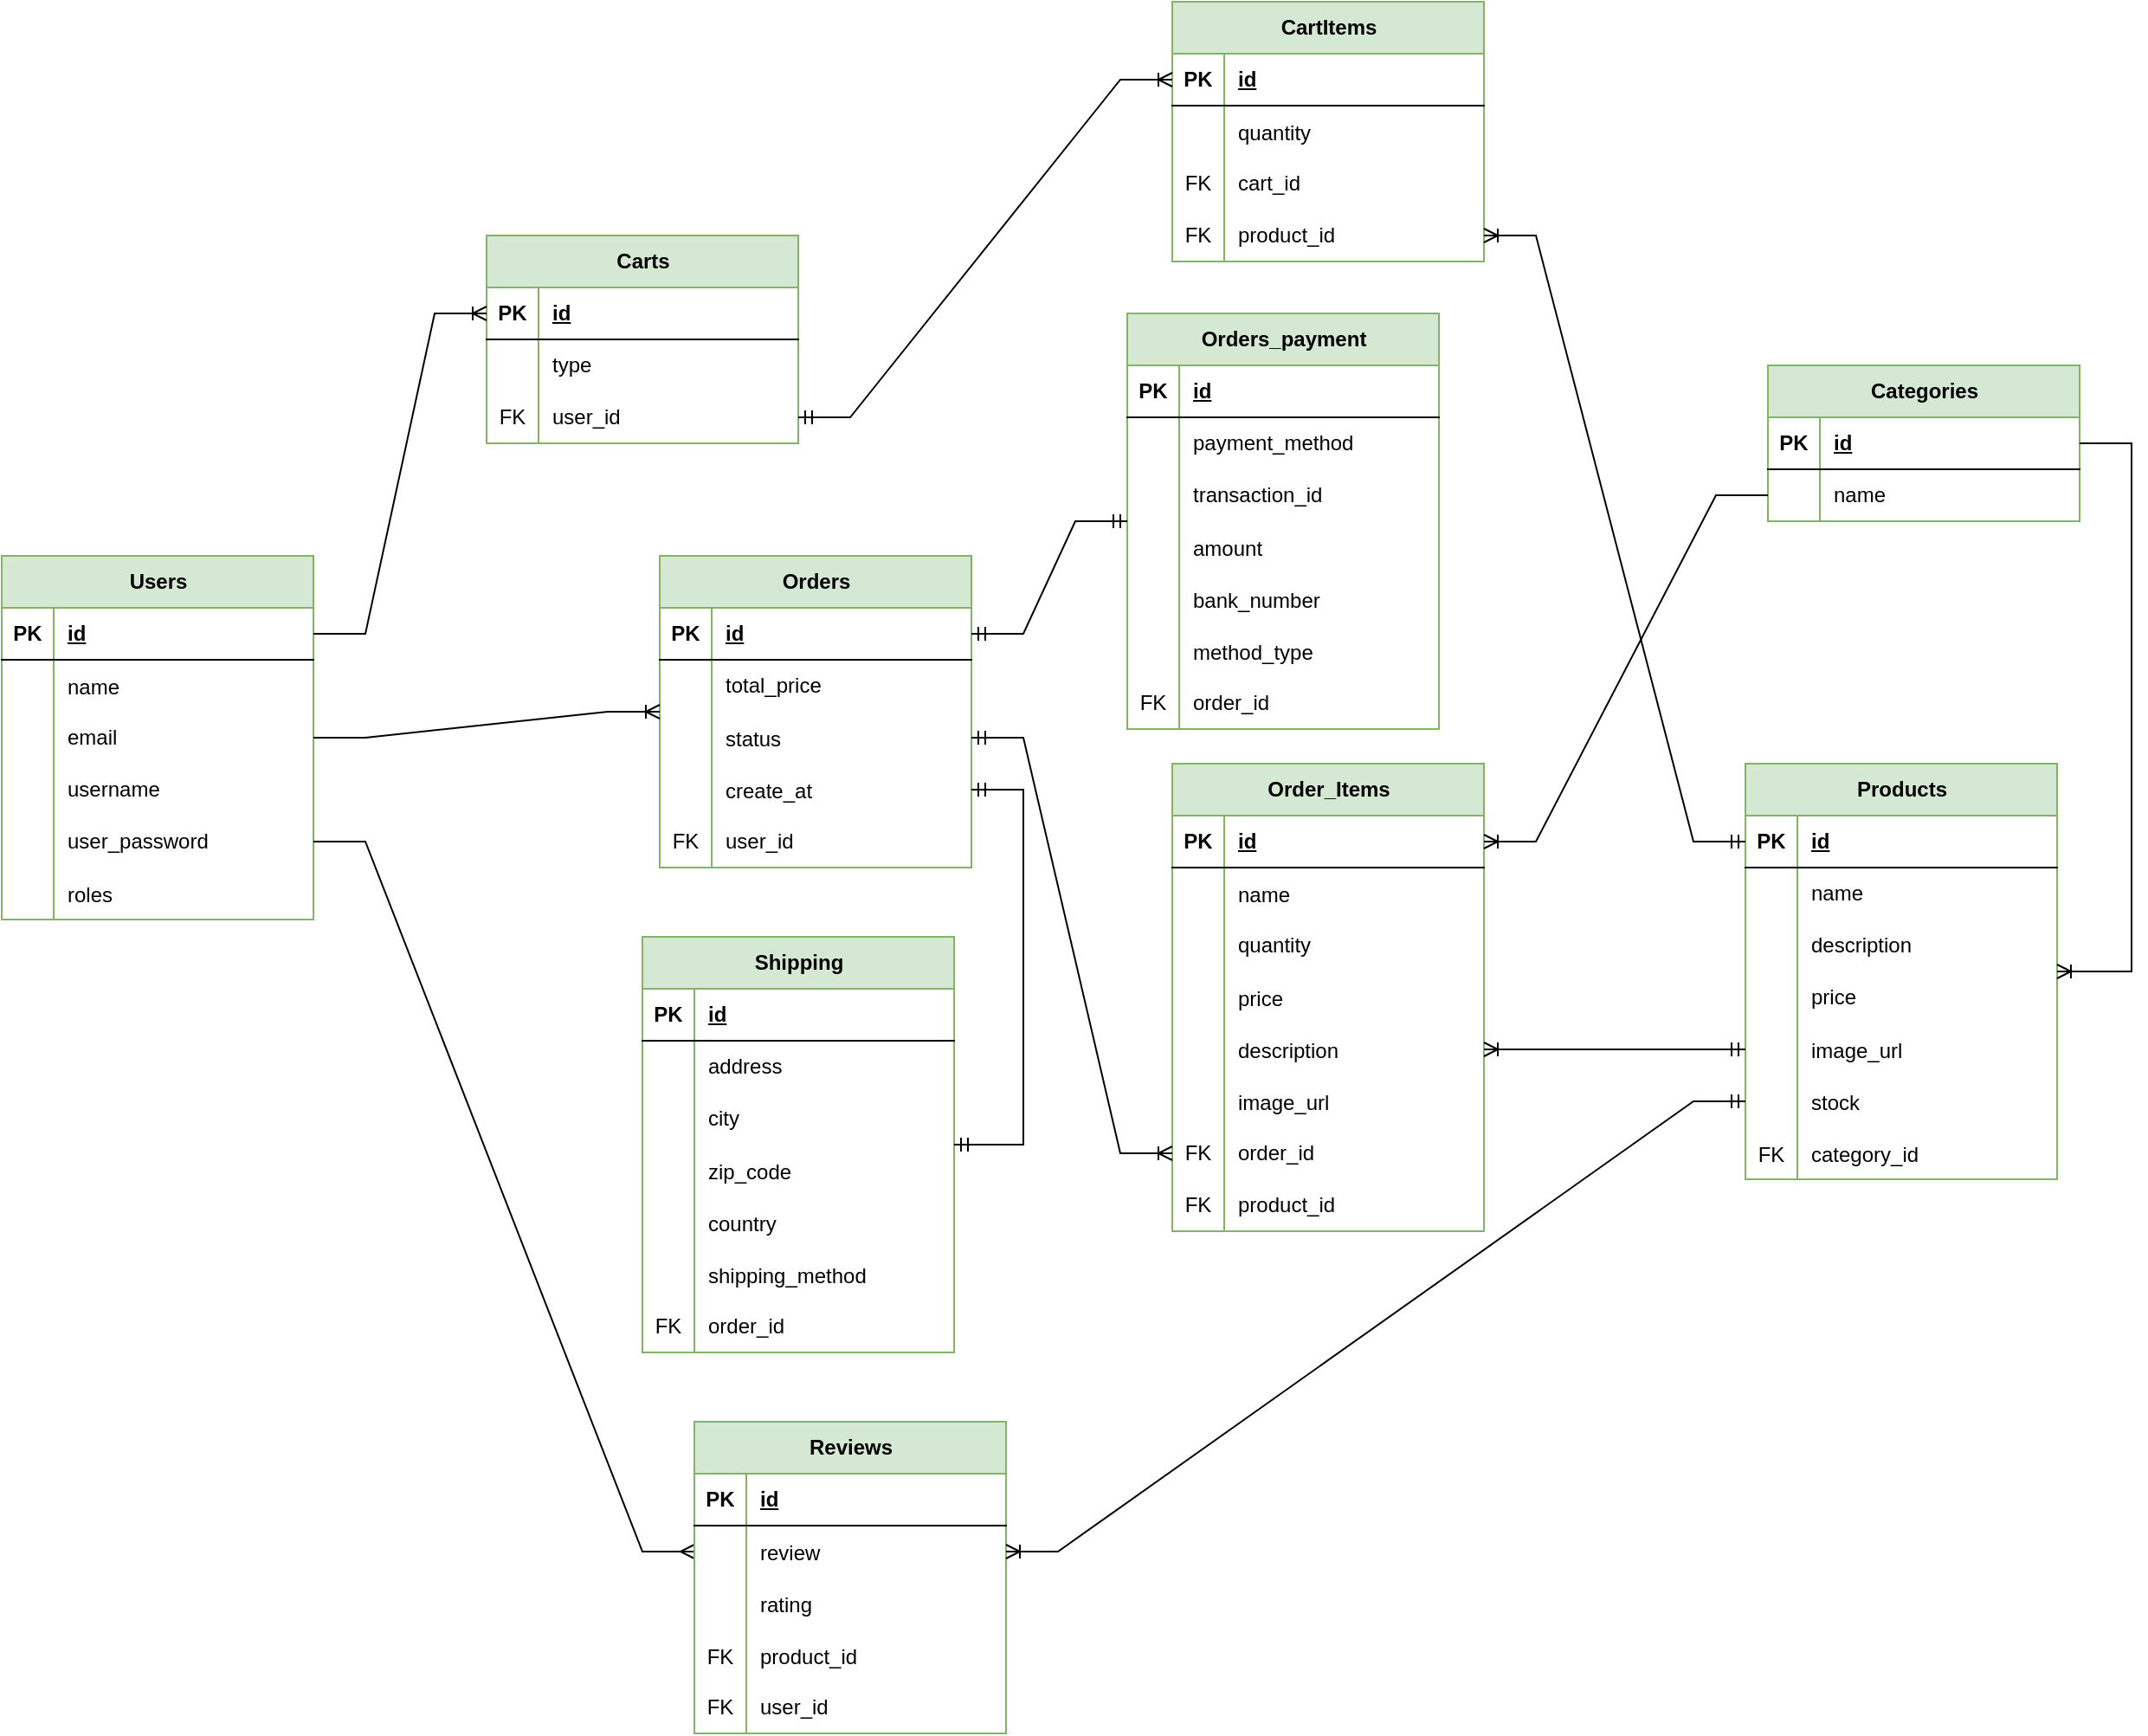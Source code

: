<mxfile version="23.1.2" type="github">
  <diagram name="Page-1" id="bSt4Ij6jlwcrARdSVoix">
    <mxGraphModel dx="1592" dy="1167" grid="1" gridSize="10" guides="1" tooltips="1" connect="1" arrows="1" fold="1" page="1" pageScale="1" pageWidth="827" pageHeight="1169" math="0" shadow="0">
      <root>
        <mxCell id="0" />
        <mxCell id="1" parent="0" />
        <mxCell id="Y-3s-ctLvNWCPshkfoD3-18" value="Users" style="shape=table;startSize=30;container=1;collapsible=1;childLayout=tableLayout;fixedRows=1;rowLines=0;fontStyle=1;align=center;resizeLast=1;html=1;fillColor=#d5e8d4;strokeColor=#82b366;" parent="1" vertex="1">
          <mxGeometry x="40" y="405" width="180" height="210" as="geometry" />
        </mxCell>
        <mxCell id="Y-3s-ctLvNWCPshkfoD3-19" value="" style="shape=tableRow;horizontal=0;startSize=0;swimlaneHead=0;swimlaneBody=0;fillColor=none;collapsible=0;dropTarget=0;points=[[0,0.5],[1,0.5]];portConstraint=eastwest;top=0;left=0;right=0;bottom=1;" parent="Y-3s-ctLvNWCPshkfoD3-18" vertex="1">
          <mxGeometry y="30" width="180" height="30" as="geometry" />
        </mxCell>
        <mxCell id="Y-3s-ctLvNWCPshkfoD3-20" value="PK" style="shape=partialRectangle;connectable=0;fillColor=none;top=0;left=0;bottom=0;right=0;fontStyle=1;overflow=hidden;whiteSpace=wrap;html=1;" parent="Y-3s-ctLvNWCPshkfoD3-19" vertex="1">
          <mxGeometry width="30" height="30" as="geometry">
            <mxRectangle width="30" height="30" as="alternateBounds" />
          </mxGeometry>
        </mxCell>
        <mxCell id="Y-3s-ctLvNWCPshkfoD3-21" value="id" style="shape=partialRectangle;connectable=0;fillColor=none;top=0;left=0;bottom=0;right=0;align=left;spacingLeft=6;fontStyle=5;overflow=hidden;whiteSpace=wrap;html=1;" parent="Y-3s-ctLvNWCPshkfoD3-19" vertex="1">
          <mxGeometry x="30" width="150" height="30" as="geometry">
            <mxRectangle width="150" height="30" as="alternateBounds" />
          </mxGeometry>
        </mxCell>
        <mxCell id="Y-3s-ctLvNWCPshkfoD3-319" value="" style="shape=tableRow;horizontal=0;startSize=0;swimlaneHead=0;swimlaneBody=0;fillColor=none;collapsible=0;dropTarget=0;points=[[0,0.5],[1,0.5]];portConstraint=eastwest;top=0;left=0;right=0;bottom=0;" parent="Y-3s-ctLvNWCPshkfoD3-18" vertex="1">
          <mxGeometry y="60" width="180" height="30" as="geometry" />
        </mxCell>
        <mxCell id="Y-3s-ctLvNWCPshkfoD3-320" value="" style="shape=partialRectangle;connectable=0;fillColor=none;top=0;left=0;bottom=0;right=0;editable=1;overflow=hidden;" parent="Y-3s-ctLvNWCPshkfoD3-319" vertex="1">
          <mxGeometry width="30" height="30" as="geometry">
            <mxRectangle width="30" height="30" as="alternateBounds" />
          </mxGeometry>
        </mxCell>
        <mxCell id="Y-3s-ctLvNWCPshkfoD3-321" value="name" style="shape=partialRectangle;connectable=0;fillColor=none;top=0;left=0;bottom=0;right=0;align=left;spacingLeft=6;overflow=hidden;" parent="Y-3s-ctLvNWCPshkfoD3-319" vertex="1">
          <mxGeometry x="30" width="150" height="30" as="geometry">
            <mxRectangle width="150" height="30" as="alternateBounds" />
          </mxGeometry>
        </mxCell>
        <mxCell id="Y-3s-ctLvNWCPshkfoD3-25" value="" style="shape=tableRow;horizontal=0;startSize=0;swimlaneHead=0;swimlaneBody=0;fillColor=none;collapsible=0;dropTarget=0;points=[[0,0.5],[1,0.5]];portConstraint=eastwest;top=0;left=0;right=0;bottom=0;" parent="Y-3s-ctLvNWCPshkfoD3-18" vertex="1">
          <mxGeometry y="90" width="180" height="30" as="geometry" />
        </mxCell>
        <mxCell id="Y-3s-ctLvNWCPshkfoD3-26" value="" style="shape=partialRectangle;connectable=0;fillColor=none;top=0;left=0;bottom=0;right=0;editable=1;overflow=hidden;whiteSpace=wrap;html=1;" parent="Y-3s-ctLvNWCPshkfoD3-25" vertex="1">
          <mxGeometry width="30" height="30" as="geometry">
            <mxRectangle width="30" height="30" as="alternateBounds" />
          </mxGeometry>
        </mxCell>
        <mxCell id="Y-3s-ctLvNWCPshkfoD3-27" value="email" style="shape=partialRectangle;connectable=0;fillColor=none;top=0;left=0;bottom=0;right=0;align=left;spacingLeft=6;overflow=hidden;whiteSpace=wrap;html=1;" parent="Y-3s-ctLvNWCPshkfoD3-25" vertex="1">
          <mxGeometry x="30" width="150" height="30" as="geometry">
            <mxRectangle width="150" height="30" as="alternateBounds" />
          </mxGeometry>
        </mxCell>
        <mxCell id="Y-3s-ctLvNWCPshkfoD3-22" value="" style="shape=tableRow;horizontal=0;startSize=0;swimlaneHead=0;swimlaneBody=0;fillColor=none;collapsible=0;dropTarget=0;points=[[0,0.5],[1,0.5]];portConstraint=eastwest;top=0;left=0;right=0;bottom=0;" parent="Y-3s-ctLvNWCPshkfoD3-18" vertex="1">
          <mxGeometry y="120" width="180" height="30" as="geometry" />
        </mxCell>
        <mxCell id="Y-3s-ctLvNWCPshkfoD3-23" value="" style="shape=partialRectangle;connectable=0;fillColor=none;top=0;left=0;bottom=0;right=0;editable=1;overflow=hidden;whiteSpace=wrap;html=1;" parent="Y-3s-ctLvNWCPshkfoD3-22" vertex="1">
          <mxGeometry width="30" height="30" as="geometry">
            <mxRectangle width="30" height="30" as="alternateBounds" />
          </mxGeometry>
        </mxCell>
        <mxCell id="Y-3s-ctLvNWCPshkfoD3-24" value="username" style="shape=partialRectangle;connectable=0;fillColor=none;top=0;left=0;bottom=0;right=0;align=left;spacingLeft=6;overflow=hidden;whiteSpace=wrap;html=1;" parent="Y-3s-ctLvNWCPshkfoD3-22" vertex="1">
          <mxGeometry x="30" width="150" height="30" as="geometry">
            <mxRectangle width="150" height="30" as="alternateBounds" />
          </mxGeometry>
        </mxCell>
        <mxCell id="Y-3s-ctLvNWCPshkfoD3-28" value="" style="shape=tableRow;horizontal=0;startSize=0;swimlaneHead=0;swimlaneBody=0;fillColor=none;collapsible=0;dropTarget=0;points=[[0,0.5],[1,0.5]];portConstraint=eastwest;top=0;left=0;right=0;bottom=0;" parent="Y-3s-ctLvNWCPshkfoD3-18" vertex="1">
          <mxGeometry y="150" width="180" height="30" as="geometry" />
        </mxCell>
        <mxCell id="Y-3s-ctLvNWCPshkfoD3-29" value="" style="shape=partialRectangle;connectable=0;fillColor=none;top=0;left=0;bottom=0;right=0;editable=1;overflow=hidden;whiteSpace=wrap;html=1;" parent="Y-3s-ctLvNWCPshkfoD3-28" vertex="1">
          <mxGeometry width="30" height="30" as="geometry">
            <mxRectangle width="30" height="30" as="alternateBounds" />
          </mxGeometry>
        </mxCell>
        <mxCell id="Y-3s-ctLvNWCPshkfoD3-30" value="user_password" style="shape=partialRectangle;connectable=0;fillColor=none;top=0;left=0;bottom=0;right=0;align=left;spacingLeft=6;overflow=hidden;whiteSpace=wrap;html=1;" parent="Y-3s-ctLvNWCPshkfoD3-28" vertex="1">
          <mxGeometry x="30" width="150" height="30" as="geometry">
            <mxRectangle width="150" height="30" as="alternateBounds" />
          </mxGeometry>
        </mxCell>
        <mxCell id="Y-3s-ctLvNWCPshkfoD3-36" value="" style="shape=tableRow;horizontal=0;startSize=0;swimlaneHead=0;swimlaneBody=0;fillColor=none;collapsible=0;dropTarget=0;points=[[0,0.5],[1,0.5]];portConstraint=eastwest;top=0;left=0;right=0;bottom=0;" parent="Y-3s-ctLvNWCPshkfoD3-18" vertex="1">
          <mxGeometry y="180" width="180" height="30" as="geometry" />
        </mxCell>
        <mxCell id="Y-3s-ctLvNWCPshkfoD3-37" value="" style="shape=partialRectangle;connectable=0;fillColor=none;top=0;left=0;bottom=0;right=0;editable=1;overflow=hidden;" parent="Y-3s-ctLvNWCPshkfoD3-36" vertex="1">
          <mxGeometry width="30" height="30" as="geometry">
            <mxRectangle width="30" height="30" as="alternateBounds" />
          </mxGeometry>
        </mxCell>
        <mxCell id="Y-3s-ctLvNWCPshkfoD3-38" value="roles" style="shape=partialRectangle;connectable=0;fillColor=none;top=0;left=0;bottom=0;right=0;align=left;spacingLeft=6;overflow=hidden;" parent="Y-3s-ctLvNWCPshkfoD3-36" vertex="1">
          <mxGeometry x="30" width="150" height="30" as="geometry">
            <mxRectangle width="150" height="30" as="alternateBounds" />
          </mxGeometry>
        </mxCell>
        <mxCell id="Y-3s-ctLvNWCPshkfoD3-39" value="Products" style="shape=table;startSize=30;container=1;collapsible=1;childLayout=tableLayout;fixedRows=1;rowLines=0;fontStyle=1;align=center;resizeLast=1;html=1;fillColor=#d5e8d4;strokeColor=#82b366;" parent="1" vertex="1">
          <mxGeometry x="1047" y="525" width="180" height="240" as="geometry" />
        </mxCell>
        <mxCell id="Y-3s-ctLvNWCPshkfoD3-40" value="" style="shape=tableRow;horizontal=0;startSize=0;swimlaneHead=0;swimlaneBody=0;fillColor=none;collapsible=0;dropTarget=0;points=[[0,0.5],[1,0.5]];portConstraint=eastwest;top=0;left=0;right=0;bottom=1;" parent="Y-3s-ctLvNWCPshkfoD3-39" vertex="1">
          <mxGeometry y="30" width="180" height="30" as="geometry" />
        </mxCell>
        <mxCell id="Y-3s-ctLvNWCPshkfoD3-41" value="PK" style="shape=partialRectangle;connectable=0;fillColor=none;top=0;left=0;bottom=0;right=0;fontStyle=1;overflow=hidden;whiteSpace=wrap;html=1;" parent="Y-3s-ctLvNWCPshkfoD3-40" vertex="1">
          <mxGeometry width="30" height="30" as="geometry">
            <mxRectangle width="30" height="30" as="alternateBounds" />
          </mxGeometry>
        </mxCell>
        <mxCell id="Y-3s-ctLvNWCPshkfoD3-42" value="id" style="shape=partialRectangle;connectable=0;fillColor=none;top=0;left=0;bottom=0;right=0;align=left;spacingLeft=6;fontStyle=5;overflow=hidden;whiteSpace=wrap;html=1;" parent="Y-3s-ctLvNWCPshkfoD3-40" vertex="1">
          <mxGeometry x="30" width="150" height="30" as="geometry">
            <mxRectangle width="150" height="30" as="alternateBounds" />
          </mxGeometry>
        </mxCell>
        <mxCell id="Y-3s-ctLvNWCPshkfoD3-43" value="" style="shape=tableRow;horizontal=0;startSize=0;swimlaneHead=0;swimlaneBody=0;fillColor=none;collapsible=0;dropTarget=0;points=[[0,0.5],[1,0.5]];portConstraint=eastwest;top=0;left=0;right=0;bottom=0;" parent="Y-3s-ctLvNWCPshkfoD3-39" vertex="1">
          <mxGeometry y="60" width="180" height="30" as="geometry" />
        </mxCell>
        <mxCell id="Y-3s-ctLvNWCPshkfoD3-44" value="" style="shape=partialRectangle;connectable=0;fillColor=none;top=0;left=0;bottom=0;right=0;editable=1;overflow=hidden;whiteSpace=wrap;html=1;" parent="Y-3s-ctLvNWCPshkfoD3-43" vertex="1">
          <mxGeometry width="30" height="30" as="geometry">
            <mxRectangle width="30" height="30" as="alternateBounds" />
          </mxGeometry>
        </mxCell>
        <mxCell id="Y-3s-ctLvNWCPshkfoD3-45" value="name" style="shape=partialRectangle;connectable=0;fillColor=none;top=0;left=0;bottom=0;right=0;align=left;spacingLeft=6;overflow=hidden;whiteSpace=wrap;html=1;" parent="Y-3s-ctLvNWCPshkfoD3-43" vertex="1">
          <mxGeometry x="30" width="150" height="30" as="geometry">
            <mxRectangle width="150" height="30" as="alternateBounds" />
          </mxGeometry>
        </mxCell>
        <mxCell id="Y-3s-ctLvNWCPshkfoD3-46" value="" style="shape=tableRow;horizontal=0;startSize=0;swimlaneHead=0;swimlaneBody=0;fillColor=none;collapsible=0;dropTarget=0;points=[[0,0.5],[1,0.5]];portConstraint=eastwest;top=0;left=0;right=0;bottom=0;" parent="Y-3s-ctLvNWCPshkfoD3-39" vertex="1">
          <mxGeometry y="90" width="180" height="30" as="geometry" />
        </mxCell>
        <mxCell id="Y-3s-ctLvNWCPshkfoD3-47" value="" style="shape=partialRectangle;connectable=0;fillColor=none;top=0;left=0;bottom=0;right=0;editable=1;overflow=hidden;whiteSpace=wrap;html=1;" parent="Y-3s-ctLvNWCPshkfoD3-46" vertex="1">
          <mxGeometry width="30" height="30" as="geometry">
            <mxRectangle width="30" height="30" as="alternateBounds" />
          </mxGeometry>
        </mxCell>
        <mxCell id="Y-3s-ctLvNWCPshkfoD3-48" value="description" style="shape=partialRectangle;connectable=0;fillColor=none;top=0;left=0;bottom=0;right=0;align=left;spacingLeft=6;overflow=hidden;whiteSpace=wrap;html=1;" parent="Y-3s-ctLvNWCPshkfoD3-46" vertex="1">
          <mxGeometry x="30" width="150" height="30" as="geometry">
            <mxRectangle width="150" height="30" as="alternateBounds" />
          </mxGeometry>
        </mxCell>
        <mxCell id="Y-3s-ctLvNWCPshkfoD3-49" value="" style="shape=tableRow;horizontal=0;startSize=0;swimlaneHead=0;swimlaneBody=0;fillColor=none;collapsible=0;dropTarget=0;points=[[0,0.5],[1,0.5]];portConstraint=eastwest;top=0;left=0;right=0;bottom=0;" parent="Y-3s-ctLvNWCPshkfoD3-39" vertex="1">
          <mxGeometry y="120" width="180" height="30" as="geometry" />
        </mxCell>
        <mxCell id="Y-3s-ctLvNWCPshkfoD3-50" value="" style="shape=partialRectangle;connectable=0;fillColor=none;top=0;left=0;bottom=0;right=0;editable=1;overflow=hidden;whiteSpace=wrap;html=1;" parent="Y-3s-ctLvNWCPshkfoD3-49" vertex="1">
          <mxGeometry width="30" height="30" as="geometry">
            <mxRectangle width="30" height="30" as="alternateBounds" />
          </mxGeometry>
        </mxCell>
        <mxCell id="Y-3s-ctLvNWCPshkfoD3-51" value="price" style="shape=partialRectangle;connectable=0;fillColor=none;top=0;left=0;bottom=0;right=0;align=left;spacingLeft=6;overflow=hidden;whiteSpace=wrap;html=1;" parent="Y-3s-ctLvNWCPshkfoD3-49" vertex="1">
          <mxGeometry x="30" width="150" height="30" as="geometry">
            <mxRectangle width="150" height="30" as="alternateBounds" />
          </mxGeometry>
        </mxCell>
        <mxCell id="Y-3s-ctLvNWCPshkfoD3-55" value="" style="shape=tableRow;horizontal=0;startSize=0;swimlaneHead=0;swimlaneBody=0;fillColor=none;collapsible=0;dropTarget=0;points=[[0,0.5],[1,0.5]];portConstraint=eastwest;top=0;left=0;right=0;bottom=0;" parent="Y-3s-ctLvNWCPshkfoD3-39" vertex="1">
          <mxGeometry y="150" width="180" height="30" as="geometry" />
        </mxCell>
        <mxCell id="Y-3s-ctLvNWCPshkfoD3-56" value="" style="shape=partialRectangle;connectable=0;fillColor=none;top=0;left=0;bottom=0;right=0;editable=1;overflow=hidden;" parent="Y-3s-ctLvNWCPshkfoD3-55" vertex="1">
          <mxGeometry width="30" height="30" as="geometry">
            <mxRectangle width="30" height="30" as="alternateBounds" />
          </mxGeometry>
        </mxCell>
        <mxCell id="Y-3s-ctLvNWCPshkfoD3-57" value="image_url" style="shape=partialRectangle;connectable=0;fillColor=none;top=0;left=0;bottom=0;right=0;align=left;spacingLeft=6;overflow=hidden;" parent="Y-3s-ctLvNWCPshkfoD3-55" vertex="1">
          <mxGeometry x="30" width="150" height="30" as="geometry">
            <mxRectangle width="150" height="30" as="alternateBounds" />
          </mxGeometry>
        </mxCell>
        <mxCell id="Y-3s-ctLvNWCPshkfoD3-75" value="" style="shape=tableRow;horizontal=0;startSize=0;swimlaneHead=0;swimlaneBody=0;fillColor=none;collapsible=0;dropTarget=0;points=[[0,0.5],[1,0.5]];portConstraint=eastwest;top=0;left=0;right=0;bottom=0;" parent="Y-3s-ctLvNWCPshkfoD3-39" vertex="1">
          <mxGeometry y="180" width="180" height="30" as="geometry" />
        </mxCell>
        <mxCell id="Y-3s-ctLvNWCPshkfoD3-76" value="" style="shape=partialRectangle;connectable=0;fillColor=none;top=0;left=0;bottom=0;right=0;editable=1;overflow=hidden;" parent="Y-3s-ctLvNWCPshkfoD3-75" vertex="1">
          <mxGeometry width="30" height="30" as="geometry">
            <mxRectangle width="30" height="30" as="alternateBounds" />
          </mxGeometry>
        </mxCell>
        <mxCell id="Y-3s-ctLvNWCPshkfoD3-77" value="stock" style="shape=partialRectangle;connectable=0;fillColor=none;top=0;left=0;bottom=0;right=0;align=left;spacingLeft=6;overflow=hidden;" parent="Y-3s-ctLvNWCPshkfoD3-75" vertex="1">
          <mxGeometry x="30" width="150" height="30" as="geometry">
            <mxRectangle width="150" height="30" as="alternateBounds" />
          </mxGeometry>
        </mxCell>
        <mxCell id="Y-3s-ctLvNWCPshkfoD3-52" value="" style="shape=tableRow;horizontal=0;startSize=0;swimlaneHead=0;swimlaneBody=0;fillColor=none;collapsible=0;dropTarget=0;points=[[0,0.5],[1,0.5]];portConstraint=eastwest;top=0;left=0;right=0;bottom=0;" parent="Y-3s-ctLvNWCPshkfoD3-39" vertex="1">
          <mxGeometry y="210" width="180" height="30" as="geometry" />
        </mxCell>
        <mxCell id="Y-3s-ctLvNWCPshkfoD3-53" value="FK" style="shape=partialRectangle;connectable=0;fillColor=none;top=0;left=0;bottom=0;right=0;editable=1;overflow=hidden;" parent="Y-3s-ctLvNWCPshkfoD3-52" vertex="1">
          <mxGeometry width="30" height="30" as="geometry">
            <mxRectangle width="30" height="30" as="alternateBounds" />
          </mxGeometry>
        </mxCell>
        <mxCell id="Y-3s-ctLvNWCPshkfoD3-54" value="category_id" style="shape=partialRectangle;connectable=0;fillColor=none;top=0;left=0;bottom=0;right=0;align=left;spacingLeft=6;overflow=hidden;" parent="Y-3s-ctLvNWCPshkfoD3-52" vertex="1">
          <mxGeometry x="30" width="150" height="30" as="geometry">
            <mxRectangle width="150" height="30" as="alternateBounds" />
          </mxGeometry>
        </mxCell>
        <mxCell id="Y-3s-ctLvNWCPshkfoD3-92" value="Orders" style="shape=table;startSize=30;container=1;collapsible=1;childLayout=tableLayout;fixedRows=1;rowLines=0;fontStyle=1;align=center;resizeLast=1;html=1;fillColor=#d5e8d4;strokeColor=#82b366;" parent="1" vertex="1">
          <mxGeometry x="420" y="405" width="180" height="180" as="geometry" />
        </mxCell>
        <mxCell id="Y-3s-ctLvNWCPshkfoD3-93" value="" style="shape=tableRow;horizontal=0;startSize=0;swimlaneHead=0;swimlaneBody=0;fillColor=none;collapsible=0;dropTarget=0;points=[[0,0.5],[1,0.5]];portConstraint=eastwest;top=0;left=0;right=0;bottom=1;" parent="Y-3s-ctLvNWCPshkfoD3-92" vertex="1">
          <mxGeometry y="30" width="180" height="30" as="geometry" />
        </mxCell>
        <mxCell id="Y-3s-ctLvNWCPshkfoD3-94" value="PK" style="shape=partialRectangle;connectable=0;fillColor=none;top=0;left=0;bottom=0;right=0;fontStyle=1;overflow=hidden;whiteSpace=wrap;html=1;" parent="Y-3s-ctLvNWCPshkfoD3-93" vertex="1">
          <mxGeometry width="30" height="30" as="geometry">
            <mxRectangle width="30" height="30" as="alternateBounds" />
          </mxGeometry>
        </mxCell>
        <mxCell id="Y-3s-ctLvNWCPshkfoD3-95" value="id" style="shape=partialRectangle;connectable=0;fillColor=none;top=0;left=0;bottom=0;right=0;align=left;spacingLeft=6;fontStyle=5;overflow=hidden;whiteSpace=wrap;html=1;" parent="Y-3s-ctLvNWCPshkfoD3-93" vertex="1">
          <mxGeometry x="30" width="150" height="30" as="geometry">
            <mxRectangle width="150" height="30" as="alternateBounds" />
          </mxGeometry>
        </mxCell>
        <mxCell id="Y-3s-ctLvNWCPshkfoD3-102" value="" style="shape=tableRow;horizontal=0;startSize=0;swimlaneHead=0;swimlaneBody=0;fillColor=none;collapsible=0;dropTarget=0;points=[[0,0.5],[1,0.5]];portConstraint=eastwest;top=0;left=0;right=0;bottom=0;" parent="Y-3s-ctLvNWCPshkfoD3-92" vertex="1">
          <mxGeometry y="60" width="180" height="30" as="geometry" />
        </mxCell>
        <mxCell id="Y-3s-ctLvNWCPshkfoD3-103" value="" style="shape=partialRectangle;connectable=0;fillColor=none;top=0;left=0;bottom=0;right=0;editable=1;overflow=hidden;whiteSpace=wrap;html=1;" parent="Y-3s-ctLvNWCPshkfoD3-102" vertex="1">
          <mxGeometry width="30" height="30" as="geometry">
            <mxRectangle width="30" height="30" as="alternateBounds" />
          </mxGeometry>
        </mxCell>
        <mxCell id="Y-3s-ctLvNWCPshkfoD3-104" value="total_price" style="shape=partialRectangle;connectable=0;fillColor=none;top=0;left=0;bottom=0;right=0;align=left;spacingLeft=6;overflow=hidden;whiteSpace=wrap;html=1;" parent="Y-3s-ctLvNWCPshkfoD3-102" vertex="1">
          <mxGeometry x="30" width="150" height="30" as="geometry">
            <mxRectangle width="150" height="30" as="alternateBounds" />
          </mxGeometry>
        </mxCell>
        <mxCell id="Y-3s-ctLvNWCPshkfoD3-105" value="" style="shape=tableRow;horizontal=0;startSize=0;swimlaneHead=0;swimlaneBody=0;fillColor=none;collapsible=0;dropTarget=0;points=[[0,0.5],[1,0.5]];portConstraint=eastwest;top=0;left=0;right=0;bottom=0;" parent="Y-3s-ctLvNWCPshkfoD3-92" vertex="1">
          <mxGeometry y="90" width="180" height="30" as="geometry" />
        </mxCell>
        <mxCell id="Y-3s-ctLvNWCPshkfoD3-106" value="" style="shape=partialRectangle;connectable=0;fillColor=none;top=0;left=0;bottom=0;right=0;editable=1;overflow=hidden;" parent="Y-3s-ctLvNWCPshkfoD3-105" vertex="1">
          <mxGeometry width="30" height="30" as="geometry">
            <mxRectangle width="30" height="30" as="alternateBounds" />
          </mxGeometry>
        </mxCell>
        <mxCell id="Y-3s-ctLvNWCPshkfoD3-107" value="status" style="shape=partialRectangle;connectable=0;fillColor=none;top=0;left=0;bottom=0;right=0;align=left;spacingLeft=6;overflow=hidden;" parent="Y-3s-ctLvNWCPshkfoD3-105" vertex="1">
          <mxGeometry x="30" width="150" height="30" as="geometry">
            <mxRectangle width="150" height="30" as="alternateBounds" />
          </mxGeometry>
        </mxCell>
        <mxCell id="Y-3s-ctLvNWCPshkfoD3-108" value="" style="shape=tableRow;horizontal=0;startSize=0;swimlaneHead=0;swimlaneBody=0;fillColor=none;collapsible=0;dropTarget=0;points=[[0,0.5],[1,0.5]];portConstraint=eastwest;top=0;left=0;right=0;bottom=0;" parent="Y-3s-ctLvNWCPshkfoD3-92" vertex="1">
          <mxGeometry y="120" width="180" height="30" as="geometry" />
        </mxCell>
        <mxCell id="Y-3s-ctLvNWCPshkfoD3-109" value="" style="shape=partialRectangle;connectable=0;fillColor=none;top=0;left=0;bottom=0;right=0;editable=1;overflow=hidden;" parent="Y-3s-ctLvNWCPshkfoD3-108" vertex="1">
          <mxGeometry width="30" height="30" as="geometry">
            <mxRectangle width="30" height="30" as="alternateBounds" />
          </mxGeometry>
        </mxCell>
        <mxCell id="Y-3s-ctLvNWCPshkfoD3-110" value="create_at" style="shape=partialRectangle;connectable=0;fillColor=none;top=0;left=0;bottom=0;right=0;align=left;spacingLeft=6;overflow=hidden;" parent="Y-3s-ctLvNWCPshkfoD3-108" vertex="1">
          <mxGeometry x="30" width="150" height="30" as="geometry">
            <mxRectangle width="150" height="30" as="alternateBounds" />
          </mxGeometry>
        </mxCell>
        <mxCell id="Y-3s-ctLvNWCPshkfoD3-96" value="" style="shape=tableRow;horizontal=0;startSize=0;swimlaneHead=0;swimlaneBody=0;fillColor=none;collapsible=0;dropTarget=0;points=[[0,0.5],[1,0.5]];portConstraint=eastwest;top=0;left=0;right=0;bottom=0;" parent="Y-3s-ctLvNWCPshkfoD3-92" vertex="1">
          <mxGeometry y="150" width="180" height="30" as="geometry" />
        </mxCell>
        <mxCell id="Y-3s-ctLvNWCPshkfoD3-97" value="FK" style="shape=partialRectangle;connectable=0;fillColor=none;top=0;left=0;bottom=0;right=0;editable=1;overflow=hidden;whiteSpace=wrap;html=1;" parent="Y-3s-ctLvNWCPshkfoD3-96" vertex="1">
          <mxGeometry width="30" height="30" as="geometry">
            <mxRectangle width="30" height="30" as="alternateBounds" />
          </mxGeometry>
        </mxCell>
        <mxCell id="Y-3s-ctLvNWCPshkfoD3-98" value="user_id" style="shape=partialRectangle;connectable=0;fillColor=none;top=0;left=0;bottom=0;right=0;align=left;spacingLeft=6;overflow=hidden;whiteSpace=wrap;html=1;" parent="Y-3s-ctLvNWCPshkfoD3-96" vertex="1">
          <mxGeometry x="30" width="150" height="30" as="geometry">
            <mxRectangle width="150" height="30" as="alternateBounds" />
          </mxGeometry>
        </mxCell>
        <mxCell id="Y-3s-ctLvNWCPshkfoD3-123" value="" style="edgeStyle=entityRelationEdgeStyle;fontSize=12;html=1;endArrow=ERoneToMany;rounded=0;" parent="1" source="Y-3s-ctLvNWCPshkfoD3-25" target="Y-3s-ctLvNWCPshkfoD3-92" edge="1">
          <mxGeometry width="100" height="100" relative="1" as="geometry">
            <mxPoint x="356" y="685" as="sourcePoint" />
            <mxPoint x="456" y="585" as="targetPoint" />
          </mxGeometry>
        </mxCell>
        <mxCell id="Y-3s-ctLvNWCPshkfoD3-125" value="Order_Items" style="shape=table;startSize=30;container=1;collapsible=1;childLayout=tableLayout;fixedRows=1;rowLines=0;fontStyle=1;align=center;resizeLast=1;html=1;fillColor=#d5e8d4;strokeColor=#82b366;" parent="1" vertex="1">
          <mxGeometry x="716" y="525" width="180" height="270" as="geometry" />
        </mxCell>
        <mxCell id="Y-3s-ctLvNWCPshkfoD3-126" value="" style="shape=tableRow;horizontal=0;startSize=0;swimlaneHead=0;swimlaneBody=0;fillColor=none;collapsible=0;dropTarget=0;points=[[0,0.5],[1,0.5]];portConstraint=eastwest;top=0;left=0;right=0;bottom=1;" parent="Y-3s-ctLvNWCPshkfoD3-125" vertex="1">
          <mxGeometry y="30" width="180" height="30" as="geometry" />
        </mxCell>
        <mxCell id="Y-3s-ctLvNWCPshkfoD3-127" value="PK" style="shape=partialRectangle;connectable=0;fillColor=none;top=0;left=0;bottom=0;right=0;fontStyle=1;overflow=hidden;whiteSpace=wrap;html=1;" parent="Y-3s-ctLvNWCPshkfoD3-126" vertex="1">
          <mxGeometry width="30" height="30" as="geometry">
            <mxRectangle width="30" height="30" as="alternateBounds" />
          </mxGeometry>
        </mxCell>
        <mxCell id="Y-3s-ctLvNWCPshkfoD3-128" value="id" style="shape=partialRectangle;connectable=0;fillColor=none;top=0;left=0;bottom=0;right=0;align=left;spacingLeft=6;fontStyle=5;overflow=hidden;whiteSpace=wrap;html=1;" parent="Y-3s-ctLvNWCPshkfoD3-126" vertex="1">
          <mxGeometry x="30" width="150" height="30" as="geometry">
            <mxRectangle width="150" height="30" as="alternateBounds" />
          </mxGeometry>
        </mxCell>
        <mxCell id="TmyzWH_8nak-kRUhg0uN-33" value="" style="shape=tableRow;horizontal=0;startSize=0;swimlaneHead=0;swimlaneBody=0;fillColor=none;collapsible=0;dropTarget=0;points=[[0,0.5],[1,0.5]];portConstraint=eastwest;top=0;left=0;right=0;bottom=0;" parent="Y-3s-ctLvNWCPshkfoD3-125" vertex="1">
          <mxGeometry y="60" width="180" height="30" as="geometry" />
        </mxCell>
        <mxCell id="TmyzWH_8nak-kRUhg0uN-34" value="" style="shape=partialRectangle;connectable=0;fillColor=none;top=0;left=0;bottom=0;right=0;editable=1;overflow=hidden;" parent="TmyzWH_8nak-kRUhg0uN-33" vertex="1">
          <mxGeometry width="30" height="30" as="geometry">
            <mxRectangle width="30" height="30" as="alternateBounds" />
          </mxGeometry>
        </mxCell>
        <mxCell id="TmyzWH_8nak-kRUhg0uN-35" value="name" style="shape=partialRectangle;connectable=0;fillColor=none;top=0;left=0;bottom=0;right=0;align=left;spacingLeft=6;overflow=hidden;" parent="TmyzWH_8nak-kRUhg0uN-33" vertex="1">
          <mxGeometry x="30" width="150" height="30" as="geometry">
            <mxRectangle width="150" height="30" as="alternateBounds" />
          </mxGeometry>
        </mxCell>
        <mxCell id="Y-3s-ctLvNWCPshkfoD3-132" value="" style="shape=tableRow;horizontal=0;startSize=0;swimlaneHead=0;swimlaneBody=0;fillColor=none;collapsible=0;dropTarget=0;points=[[0,0.5],[1,0.5]];portConstraint=eastwest;top=0;left=0;right=0;bottom=0;" parent="Y-3s-ctLvNWCPshkfoD3-125" vertex="1">
          <mxGeometry y="90" width="180" height="30" as="geometry" />
        </mxCell>
        <mxCell id="Y-3s-ctLvNWCPshkfoD3-133" value="" style="shape=partialRectangle;connectable=0;fillColor=none;top=0;left=0;bottom=0;right=0;editable=1;overflow=hidden;whiteSpace=wrap;html=1;" parent="Y-3s-ctLvNWCPshkfoD3-132" vertex="1">
          <mxGeometry width="30" height="30" as="geometry">
            <mxRectangle width="30" height="30" as="alternateBounds" />
          </mxGeometry>
        </mxCell>
        <mxCell id="Y-3s-ctLvNWCPshkfoD3-134" value="quantity" style="shape=partialRectangle;connectable=0;fillColor=none;top=0;left=0;bottom=0;right=0;align=left;spacingLeft=6;overflow=hidden;whiteSpace=wrap;html=1;" parent="Y-3s-ctLvNWCPshkfoD3-132" vertex="1">
          <mxGeometry x="30" width="150" height="30" as="geometry">
            <mxRectangle width="150" height="30" as="alternateBounds" />
          </mxGeometry>
        </mxCell>
        <mxCell id="TmyzWH_8nak-kRUhg0uN-30" value="" style="shape=tableRow;horizontal=0;startSize=0;swimlaneHead=0;swimlaneBody=0;fillColor=none;collapsible=0;dropTarget=0;points=[[0,0.5],[1,0.5]];portConstraint=eastwest;top=0;left=0;right=0;bottom=0;" parent="Y-3s-ctLvNWCPshkfoD3-125" vertex="1">
          <mxGeometry y="120" width="180" height="30" as="geometry" />
        </mxCell>
        <mxCell id="TmyzWH_8nak-kRUhg0uN-31" value="" style="shape=partialRectangle;connectable=0;fillColor=none;top=0;left=0;bottom=0;right=0;editable=1;overflow=hidden;" parent="TmyzWH_8nak-kRUhg0uN-30" vertex="1">
          <mxGeometry width="30" height="30" as="geometry">
            <mxRectangle width="30" height="30" as="alternateBounds" />
          </mxGeometry>
        </mxCell>
        <mxCell id="TmyzWH_8nak-kRUhg0uN-32" value="price" style="shape=partialRectangle;connectable=0;fillColor=none;top=0;left=0;bottom=0;right=0;align=left;spacingLeft=6;overflow=hidden;" parent="TmyzWH_8nak-kRUhg0uN-30" vertex="1">
          <mxGeometry x="30" width="150" height="30" as="geometry">
            <mxRectangle width="150" height="30" as="alternateBounds" />
          </mxGeometry>
        </mxCell>
        <mxCell id="TmyzWH_8nak-kRUhg0uN-36" value="" style="shape=tableRow;horizontal=0;startSize=0;swimlaneHead=0;swimlaneBody=0;fillColor=none;collapsible=0;dropTarget=0;points=[[0,0.5],[1,0.5]];portConstraint=eastwest;top=0;left=0;right=0;bottom=0;" parent="Y-3s-ctLvNWCPshkfoD3-125" vertex="1">
          <mxGeometry y="150" width="180" height="30" as="geometry" />
        </mxCell>
        <mxCell id="TmyzWH_8nak-kRUhg0uN-37" value="" style="shape=partialRectangle;connectable=0;fillColor=none;top=0;left=0;bottom=0;right=0;editable=1;overflow=hidden;" parent="TmyzWH_8nak-kRUhg0uN-36" vertex="1">
          <mxGeometry width="30" height="30" as="geometry">
            <mxRectangle width="30" height="30" as="alternateBounds" />
          </mxGeometry>
        </mxCell>
        <mxCell id="TmyzWH_8nak-kRUhg0uN-38" value="description" style="shape=partialRectangle;connectable=0;fillColor=none;top=0;left=0;bottom=0;right=0;align=left;spacingLeft=6;overflow=hidden;" parent="TmyzWH_8nak-kRUhg0uN-36" vertex="1">
          <mxGeometry x="30" width="150" height="30" as="geometry">
            <mxRectangle width="150" height="30" as="alternateBounds" />
          </mxGeometry>
        </mxCell>
        <mxCell id="TmyzWH_8nak-kRUhg0uN-39" value="" style="shape=tableRow;horizontal=0;startSize=0;swimlaneHead=0;swimlaneBody=0;fillColor=none;collapsible=0;dropTarget=0;points=[[0,0.5],[1,0.5]];portConstraint=eastwest;top=0;left=0;right=0;bottom=0;" parent="Y-3s-ctLvNWCPshkfoD3-125" vertex="1">
          <mxGeometry y="180" width="180" height="30" as="geometry" />
        </mxCell>
        <mxCell id="TmyzWH_8nak-kRUhg0uN-40" value="" style="shape=partialRectangle;connectable=0;fillColor=none;top=0;left=0;bottom=0;right=0;editable=1;overflow=hidden;" parent="TmyzWH_8nak-kRUhg0uN-39" vertex="1">
          <mxGeometry width="30" height="30" as="geometry">
            <mxRectangle width="30" height="30" as="alternateBounds" />
          </mxGeometry>
        </mxCell>
        <mxCell id="TmyzWH_8nak-kRUhg0uN-41" value="image_url" style="shape=partialRectangle;connectable=0;fillColor=none;top=0;left=0;bottom=0;right=0;align=left;spacingLeft=6;overflow=hidden;" parent="TmyzWH_8nak-kRUhg0uN-39" vertex="1">
          <mxGeometry x="30" width="150" height="30" as="geometry">
            <mxRectangle width="150" height="30" as="alternateBounds" />
          </mxGeometry>
        </mxCell>
        <mxCell id="Y-3s-ctLvNWCPshkfoD3-129" value="" style="shape=tableRow;horizontal=0;startSize=0;swimlaneHead=0;swimlaneBody=0;fillColor=none;collapsible=0;dropTarget=0;points=[[0,0.5],[1,0.5]];portConstraint=eastwest;top=0;left=0;right=0;bottom=0;" parent="Y-3s-ctLvNWCPshkfoD3-125" vertex="1">
          <mxGeometry y="210" width="180" height="30" as="geometry" />
        </mxCell>
        <mxCell id="Y-3s-ctLvNWCPshkfoD3-130" value="FK" style="shape=partialRectangle;connectable=0;fillColor=none;top=0;left=0;bottom=0;right=0;editable=1;overflow=hidden;whiteSpace=wrap;html=1;" parent="Y-3s-ctLvNWCPshkfoD3-129" vertex="1">
          <mxGeometry width="30" height="30" as="geometry">
            <mxRectangle width="30" height="30" as="alternateBounds" />
          </mxGeometry>
        </mxCell>
        <mxCell id="Y-3s-ctLvNWCPshkfoD3-131" value="order_id" style="shape=partialRectangle;connectable=0;fillColor=none;top=0;left=0;bottom=0;right=0;align=left;spacingLeft=6;overflow=hidden;whiteSpace=wrap;html=1;" parent="Y-3s-ctLvNWCPshkfoD3-129" vertex="1">
          <mxGeometry x="30" width="150" height="30" as="geometry">
            <mxRectangle width="150" height="30" as="alternateBounds" />
          </mxGeometry>
        </mxCell>
        <mxCell id="TmyzWH_8nak-kRUhg0uN-51" value="" style="shape=tableRow;horizontal=0;startSize=0;swimlaneHead=0;swimlaneBody=0;fillColor=none;collapsible=0;dropTarget=0;points=[[0,0.5],[1,0.5]];portConstraint=eastwest;top=0;left=0;right=0;bottom=0;" parent="Y-3s-ctLvNWCPshkfoD3-125" vertex="1">
          <mxGeometry y="240" width="180" height="30" as="geometry" />
        </mxCell>
        <mxCell id="TmyzWH_8nak-kRUhg0uN-52" value="FK" style="shape=partialRectangle;connectable=0;fillColor=none;top=0;left=0;bottom=0;right=0;fontStyle=0;overflow=hidden;whiteSpace=wrap;html=1;" parent="TmyzWH_8nak-kRUhg0uN-51" vertex="1">
          <mxGeometry width="30" height="30" as="geometry">
            <mxRectangle width="30" height="30" as="alternateBounds" />
          </mxGeometry>
        </mxCell>
        <mxCell id="TmyzWH_8nak-kRUhg0uN-53" value="product_id" style="shape=partialRectangle;connectable=0;fillColor=none;top=0;left=0;bottom=0;right=0;align=left;spacingLeft=6;fontStyle=0;overflow=hidden;whiteSpace=wrap;html=1;" parent="TmyzWH_8nak-kRUhg0uN-51" vertex="1">
          <mxGeometry x="30" width="150" height="30" as="geometry">
            <mxRectangle width="150" height="30" as="alternateBounds" />
          </mxGeometry>
        </mxCell>
        <mxCell id="Y-3s-ctLvNWCPshkfoD3-202" value="" style="edgeStyle=entityRelationEdgeStyle;fontSize=12;html=1;endArrow=ERmany;rounded=0;" parent="1" source="Y-3s-ctLvNWCPshkfoD3-28" target="Y-3s-ctLvNWCPshkfoD3-85" edge="1">
          <mxGeometry width="100" height="100" relative="1" as="geometry">
            <mxPoint x="816" y="695" as="sourcePoint" />
            <mxPoint x="460" y="1055.0" as="targetPoint" />
          </mxGeometry>
        </mxCell>
        <mxCell id="Y-3s-ctLvNWCPshkfoD3-203" value="Shipping" style="shape=table;startSize=30;container=1;collapsible=1;childLayout=tableLayout;fixedRows=1;rowLines=0;fontStyle=1;align=center;resizeLast=1;html=1;fillColor=#d5e8d4;strokeColor=#82b366;" parent="1" vertex="1">
          <mxGeometry x="410" y="625" width="180" height="240" as="geometry" />
        </mxCell>
        <mxCell id="Y-3s-ctLvNWCPshkfoD3-204" value="" style="shape=tableRow;horizontal=0;startSize=0;swimlaneHead=0;swimlaneBody=0;fillColor=none;collapsible=0;dropTarget=0;points=[[0,0.5],[1,0.5]];portConstraint=eastwest;top=0;left=0;right=0;bottom=1;" parent="Y-3s-ctLvNWCPshkfoD3-203" vertex="1">
          <mxGeometry y="30" width="180" height="30" as="geometry" />
        </mxCell>
        <mxCell id="Y-3s-ctLvNWCPshkfoD3-205" value="PK" style="shape=partialRectangle;connectable=0;fillColor=none;top=0;left=0;bottom=0;right=0;fontStyle=1;overflow=hidden;whiteSpace=wrap;html=1;" parent="Y-3s-ctLvNWCPshkfoD3-204" vertex="1">
          <mxGeometry width="30" height="30" as="geometry">
            <mxRectangle width="30" height="30" as="alternateBounds" />
          </mxGeometry>
        </mxCell>
        <mxCell id="Y-3s-ctLvNWCPshkfoD3-206" value="id" style="shape=partialRectangle;connectable=0;fillColor=none;top=0;left=0;bottom=0;right=0;align=left;spacingLeft=6;fontStyle=5;overflow=hidden;whiteSpace=wrap;html=1;" parent="Y-3s-ctLvNWCPshkfoD3-204" vertex="1">
          <mxGeometry x="30" width="150" height="30" as="geometry">
            <mxRectangle width="150" height="30" as="alternateBounds" />
          </mxGeometry>
        </mxCell>
        <mxCell id="Y-3s-ctLvNWCPshkfoD3-210" value="" style="shape=tableRow;horizontal=0;startSize=0;swimlaneHead=0;swimlaneBody=0;fillColor=none;collapsible=0;dropTarget=0;points=[[0,0.5],[1,0.5]];portConstraint=eastwest;top=0;left=0;right=0;bottom=0;" parent="Y-3s-ctLvNWCPshkfoD3-203" vertex="1">
          <mxGeometry y="60" width="180" height="30" as="geometry" />
        </mxCell>
        <mxCell id="Y-3s-ctLvNWCPshkfoD3-211" value="" style="shape=partialRectangle;connectable=0;fillColor=none;top=0;left=0;bottom=0;right=0;editable=1;overflow=hidden;whiteSpace=wrap;html=1;" parent="Y-3s-ctLvNWCPshkfoD3-210" vertex="1">
          <mxGeometry width="30" height="30" as="geometry">
            <mxRectangle width="30" height="30" as="alternateBounds" />
          </mxGeometry>
        </mxCell>
        <mxCell id="Y-3s-ctLvNWCPshkfoD3-212" value="address" style="shape=partialRectangle;connectable=0;fillColor=none;top=0;left=0;bottom=0;right=0;align=left;spacingLeft=6;overflow=hidden;whiteSpace=wrap;html=1;" parent="Y-3s-ctLvNWCPshkfoD3-210" vertex="1">
          <mxGeometry x="30" width="150" height="30" as="geometry">
            <mxRectangle width="150" height="30" as="alternateBounds" />
          </mxGeometry>
        </mxCell>
        <mxCell id="Y-3s-ctLvNWCPshkfoD3-213" value="" style="shape=tableRow;horizontal=0;startSize=0;swimlaneHead=0;swimlaneBody=0;fillColor=none;collapsible=0;dropTarget=0;points=[[0,0.5],[1,0.5]];portConstraint=eastwest;top=0;left=0;right=0;bottom=0;" parent="Y-3s-ctLvNWCPshkfoD3-203" vertex="1">
          <mxGeometry y="90" width="180" height="30" as="geometry" />
        </mxCell>
        <mxCell id="Y-3s-ctLvNWCPshkfoD3-214" value="" style="shape=partialRectangle;connectable=0;fillColor=none;top=0;left=0;bottom=0;right=0;editable=1;overflow=hidden;whiteSpace=wrap;html=1;" parent="Y-3s-ctLvNWCPshkfoD3-213" vertex="1">
          <mxGeometry width="30" height="30" as="geometry">
            <mxRectangle width="30" height="30" as="alternateBounds" />
          </mxGeometry>
        </mxCell>
        <mxCell id="Y-3s-ctLvNWCPshkfoD3-215" value="city" style="shape=partialRectangle;connectable=0;fillColor=none;top=0;left=0;bottom=0;right=0;align=left;spacingLeft=6;overflow=hidden;whiteSpace=wrap;html=1;" parent="Y-3s-ctLvNWCPshkfoD3-213" vertex="1">
          <mxGeometry x="30" width="150" height="30" as="geometry">
            <mxRectangle width="150" height="30" as="alternateBounds" />
          </mxGeometry>
        </mxCell>
        <mxCell id="Y-3s-ctLvNWCPshkfoD3-216" value="" style="shape=tableRow;horizontal=0;startSize=0;swimlaneHead=0;swimlaneBody=0;fillColor=none;collapsible=0;dropTarget=0;points=[[0,0.5],[1,0.5]];portConstraint=eastwest;top=0;left=0;right=0;bottom=0;" parent="Y-3s-ctLvNWCPshkfoD3-203" vertex="1">
          <mxGeometry y="120" width="180" height="30" as="geometry" />
        </mxCell>
        <mxCell id="Y-3s-ctLvNWCPshkfoD3-217" value="" style="shape=partialRectangle;connectable=0;fillColor=none;top=0;left=0;bottom=0;right=0;editable=1;overflow=hidden;" parent="Y-3s-ctLvNWCPshkfoD3-216" vertex="1">
          <mxGeometry width="30" height="30" as="geometry">
            <mxRectangle width="30" height="30" as="alternateBounds" />
          </mxGeometry>
        </mxCell>
        <mxCell id="Y-3s-ctLvNWCPshkfoD3-218" value="zip_code" style="shape=partialRectangle;connectable=0;fillColor=none;top=0;left=0;bottom=0;right=0;align=left;spacingLeft=6;overflow=hidden;" parent="Y-3s-ctLvNWCPshkfoD3-216" vertex="1">
          <mxGeometry x="30" width="150" height="30" as="geometry">
            <mxRectangle width="150" height="30" as="alternateBounds" />
          </mxGeometry>
        </mxCell>
        <mxCell id="Y-3s-ctLvNWCPshkfoD3-219" value="" style="shape=tableRow;horizontal=0;startSize=0;swimlaneHead=0;swimlaneBody=0;fillColor=none;collapsible=0;dropTarget=0;points=[[0,0.5],[1,0.5]];portConstraint=eastwest;top=0;left=0;right=0;bottom=0;" parent="Y-3s-ctLvNWCPshkfoD3-203" vertex="1">
          <mxGeometry y="150" width="180" height="30" as="geometry" />
        </mxCell>
        <mxCell id="Y-3s-ctLvNWCPshkfoD3-220" value="" style="shape=partialRectangle;connectable=0;fillColor=none;top=0;left=0;bottom=0;right=0;editable=1;overflow=hidden;" parent="Y-3s-ctLvNWCPshkfoD3-219" vertex="1">
          <mxGeometry width="30" height="30" as="geometry">
            <mxRectangle width="30" height="30" as="alternateBounds" />
          </mxGeometry>
        </mxCell>
        <mxCell id="Y-3s-ctLvNWCPshkfoD3-221" value="country" style="shape=partialRectangle;connectable=0;fillColor=none;top=0;left=0;bottom=0;right=0;align=left;spacingLeft=6;overflow=hidden;" parent="Y-3s-ctLvNWCPshkfoD3-219" vertex="1">
          <mxGeometry x="30" width="150" height="30" as="geometry">
            <mxRectangle width="150" height="30" as="alternateBounds" />
          </mxGeometry>
        </mxCell>
        <mxCell id="Y-3s-ctLvNWCPshkfoD3-222" value="" style="shape=tableRow;horizontal=0;startSize=0;swimlaneHead=0;swimlaneBody=0;fillColor=none;collapsible=0;dropTarget=0;points=[[0,0.5],[1,0.5]];portConstraint=eastwest;top=0;left=0;right=0;bottom=0;" parent="Y-3s-ctLvNWCPshkfoD3-203" vertex="1">
          <mxGeometry y="180" width="180" height="30" as="geometry" />
        </mxCell>
        <mxCell id="Y-3s-ctLvNWCPshkfoD3-223" value="" style="shape=partialRectangle;connectable=0;fillColor=none;top=0;left=0;bottom=0;right=0;editable=1;overflow=hidden;" parent="Y-3s-ctLvNWCPshkfoD3-222" vertex="1">
          <mxGeometry width="30" height="30" as="geometry">
            <mxRectangle width="30" height="30" as="alternateBounds" />
          </mxGeometry>
        </mxCell>
        <mxCell id="Y-3s-ctLvNWCPshkfoD3-224" value="shipping_method" style="shape=partialRectangle;connectable=0;fillColor=none;top=0;left=0;bottom=0;right=0;align=left;spacingLeft=6;overflow=hidden;" parent="Y-3s-ctLvNWCPshkfoD3-222" vertex="1">
          <mxGeometry x="30" width="150" height="30" as="geometry">
            <mxRectangle width="150" height="30" as="alternateBounds" />
          </mxGeometry>
        </mxCell>
        <mxCell id="TmyzWH_8nak-kRUhg0uN-77" value="" style="shape=tableRow;horizontal=0;startSize=0;swimlaneHead=0;swimlaneBody=0;fillColor=none;collapsible=0;dropTarget=0;points=[[0,0.5],[1,0.5]];portConstraint=eastwest;top=0;left=0;right=0;bottom=0;" parent="Y-3s-ctLvNWCPshkfoD3-203" vertex="1">
          <mxGeometry y="210" width="180" height="30" as="geometry" />
        </mxCell>
        <mxCell id="TmyzWH_8nak-kRUhg0uN-78" value="FK" style="shape=partialRectangle;connectable=0;fillColor=none;top=0;left=0;bottom=0;right=0;fontStyle=0;overflow=hidden;whiteSpace=wrap;html=1;" parent="TmyzWH_8nak-kRUhg0uN-77" vertex="1">
          <mxGeometry width="30" height="30" as="geometry">
            <mxRectangle width="30" height="30" as="alternateBounds" />
          </mxGeometry>
        </mxCell>
        <mxCell id="TmyzWH_8nak-kRUhg0uN-79" value="order_id" style="shape=partialRectangle;connectable=0;fillColor=none;top=0;left=0;bottom=0;right=0;align=left;spacingLeft=6;fontStyle=0;overflow=hidden;whiteSpace=wrap;html=1;" parent="TmyzWH_8nak-kRUhg0uN-77" vertex="1">
          <mxGeometry x="30" width="150" height="30" as="geometry">
            <mxRectangle width="150" height="30" as="alternateBounds" />
          </mxGeometry>
        </mxCell>
        <mxCell id="Y-3s-ctLvNWCPshkfoD3-234" value="" style="edgeStyle=entityRelationEdgeStyle;fontSize=12;html=1;endArrow=ERmandOne;startArrow=ERmandOne;rounded=0;" parent="1" source="Y-3s-ctLvNWCPshkfoD3-108" target="Y-3s-ctLvNWCPshkfoD3-203" edge="1">
          <mxGeometry width="100" height="100" relative="1" as="geometry">
            <mxPoint x="600" y="600" as="sourcePoint" />
            <mxPoint x="1176" y="645" as="targetPoint" />
          </mxGeometry>
        </mxCell>
        <mxCell id="Y-3s-ctLvNWCPshkfoD3-235" value="Categories" style="shape=table;startSize=30;container=1;collapsible=1;childLayout=tableLayout;fixedRows=1;rowLines=0;fontStyle=1;align=center;resizeLast=1;html=1;fillColor=#d5e8d4;strokeColor=#82b366;" parent="1" vertex="1">
          <mxGeometry x="1060" y="295" width="180" height="90" as="geometry" />
        </mxCell>
        <mxCell id="Y-3s-ctLvNWCPshkfoD3-236" value="" style="shape=tableRow;horizontal=0;startSize=0;swimlaneHead=0;swimlaneBody=0;fillColor=none;collapsible=0;dropTarget=0;points=[[0,0.5],[1,0.5]];portConstraint=eastwest;top=0;left=0;right=0;bottom=1;" parent="Y-3s-ctLvNWCPshkfoD3-235" vertex="1">
          <mxGeometry y="30" width="180" height="30" as="geometry" />
        </mxCell>
        <mxCell id="Y-3s-ctLvNWCPshkfoD3-237" value="PK" style="shape=partialRectangle;connectable=0;fillColor=none;top=0;left=0;bottom=0;right=0;fontStyle=1;overflow=hidden;whiteSpace=wrap;html=1;" parent="Y-3s-ctLvNWCPshkfoD3-236" vertex="1">
          <mxGeometry width="30" height="30" as="geometry">
            <mxRectangle width="30" height="30" as="alternateBounds" />
          </mxGeometry>
        </mxCell>
        <mxCell id="Y-3s-ctLvNWCPshkfoD3-238" value="id" style="shape=partialRectangle;connectable=0;fillColor=none;top=0;left=0;bottom=0;right=0;align=left;spacingLeft=6;fontStyle=5;overflow=hidden;whiteSpace=wrap;html=1;" parent="Y-3s-ctLvNWCPshkfoD3-236" vertex="1">
          <mxGeometry x="30" width="150" height="30" as="geometry">
            <mxRectangle width="150" height="30" as="alternateBounds" />
          </mxGeometry>
        </mxCell>
        <mxCell id="Y-3s-ctLvNWCPshkfoD3-239" value="" style="shape=tableRow;horizontal=0;startSize=0;swimlaneHead=0;swimlaneBody=0;fillColor=none;collapsible=0;dropTarget=0;points=[[0,0.5],[1,0.5]];portConstraint=eastwest;top=0;left=0;right=0;bottom=0;" parent="Y-3s-ctLvNWCPshkfoD3-235" vertex="1">
          <mxGeometry y="60" width="180" height="30" as="geometry" />
        </mxCell>
        <mxCell id="Y-3s-ctLvNWCPshkfoD3-240" value="" style="shape=partialRectangle;connectable=0;fillColor=none;top=0;left=0;bottom=0;right=0;editable=1;overflow=hidden;whiteSpace=wrap;html=1;" parent="Y-3s-ctLvNWCPshkfoD3-239" vertex="1">
          <mxGeometry width="30" height="30" as="geometry">
            <mxRectangle width="30" height="30" as="alternateBounds" />
          </mxGeometry>
        </mxCell>
        <mxCell id="Y-3s-ctLvNWCPshkfoD3-241" value="name" style="shape=partialRectangle;connectable=0;fillColor=none;top=0;left=0;bottom=0;right=0;align=left;spacingLeft=6;overflow=hidden;whiteSpace=wrap;html=1;" parent="Y-3s-ctLvNWCPshkfoD3-239" vertex="1">
          <mxGeometry x="30" width="150" height="30" as="geometry">
            <mxRectangle width="150" height="30" as="alternateBounds" />
          </mxGeometry>
        </mxCell>
        <mxCell id="Y-3s-ctLvNWCPshkfoD3-245" value="Orders_payment" style="shape=table;startSize=30;container=1;collapsible=1;childLayout=tableLayout;fixedRows=1;rowLines=0;fontStyle=1;align=center;resizeLast=1;html=1;fillColor=#d5e8d4;strokeColor=#82b366;" parent="1" vertex="1">
          <mxGeometry x="690" y="265" width="180" height="240" as="geometry" />
        </mxCell>
        <mxCell id="Y-3s-ctLvNWCPshkfoD3-246" value="" style="shape=tableRow;horizontal=0;startSize=0;swimlaneHead=0;swimlaneBody=0;fillColor=none;collapsible=0;dropTarget=0;points=[[0,0.5],[1,0.5]];portConstraint=eastwest;top=0;left=0;right=0;bottom=1;" parent="Y-3s-ctLvNWCPshkfoD3-245" vertex="1">
          <mxGeometry y="30" width="180" height="30" as="geometry" />
        </mxCell>
        <mxCell id="Y-3s-ctLvNWCPshkfoD3-247" value="PK" style="shape=partialRectangle;connectable=0;fillColor=none;top=0;left=0;bottom=0;right=0;fontStyle=1;overflow=hidden;whiteSpace=wrap;html=1;" parent="Y-3s-ctLvNWCPshkfoD3-246" vertex="1">
          <mxGeometry width="30" height="30" as="geometry">
            <mxRectangle width="30" height="30" as="alternateBounds" />
          </mxGeometry>
        </mxCell>
        <mxCell id="Y-3s-ctLvNWCPshkfoD3-248" value="id" style="shape=partialRectangle;connectable=0;fillColor=none;top=0;left=0;bottom=0;right=0;align=left;spacingLeft=6;fontStyle=5;overflow=hidden;whiteSpace=wrap;html=1;" parent="Y-3s-ctLvNWCPshkfoD3-246" vertex="1">
          <mxGeometry x="30" width="150" height="30" as="geometry">
            <mxRectangle width="150" height="30" as="alternateBounds" />
          </mxGeometry>
        </mxCell>
        <mxCell id="Y-3s-ctLvNWCPshkfoD3-252" value="" style="shape=tableRow;horizontal=0;startSize=0;swimlaneHead=0;swimlaneBody=0;fillColor=none;collapsible=0;dropTarget=0;points=[[0,0.5],[1,0.5]];portConstraint=eastwest;top=0;left=0;right=0;bottom=0;" parent="Y-3s-ctLvNWCPshkfoD3-245" vertex="1">
          <mxGeometry y="60" width="180" height="30" as="geometry" />
        </mxCell>
        <mxCell id="Y-3s-ctLvNWCPshkfoD3-253" value="" style="shape=partialRectangle;connectable=0;fillColor=none;top=0;left=0;bottom=0;right=0;editable=1;overflow=hidden;whiteSpace=wrap;html=1;" parent="Y-3s-ctLvNWCPshkfoD3-252" vertex="1">
          <mxGeometry width="30" height="30" as="geometry">
            <mxRectangle width="30" height="30" as="alternateBounds" />
          </mxGeometry>
        </mxCell>
        <mxCell id="Y-3s-ctLvNWCPshkfoD3-254" value="payment_method" style="shape=partialRectangle;connectable=0;fillColor=none;top=0;left=0;bottom=0;right=0;align=left;spacingLeft=6;overflow=hidden;whiteSpace=wrap;html=1;" parent="Y-3s-ctLvNWCPshkfoD3-252" vertex="1">
          <mxGeometry x="30" width="150" height="30" as="geometry">
            <mxRectangle width="150" height="30" as="alternateBounds" />
          </mxGeometry>
        </mxCell>
        <mxCell id="Y-3s-ctLvNWCPshkfoD3-255" value="" style="shape=tableRow;horizontal=0;startSize=0;swimlaneHead=0;swimlaneBody=0;fillColor=none;collapsible=0;dropTarget=0;points=[[0,0.5],[1,0.5]];portConstraint=eastwest;top=0;left=0;right=0;bottom=0;" parent="Y-3s-ctLvNWCPshkfoD3-245" vertex="1">
          <mxGeometry y="90" width="180" height="30" as="geometry" />
        </mxCell>
        <mxCell id="Y-3s-ctLvNWCPshkfoD3-256" value="" style="shape=partialRectangle;connectable=0;fillColor=none;top=0;left=0;bottom=0;right=0;editable=1;overflow=hidden;whiteSpace=wrap;html=1;" parent="Y-3s-ctLvNWCPshkfoD3-255" vertex="1">
          <mxGeometry width="30" height="30" as="geometry">
            <mxRectangle width="30" height="30" as="alternateBounds" />
          </mxGeometry>
        </mxCell>
        <mxCell id="Y-3s-ctLvNWCPshkfoD3-257" value="transaction_id" style="shape=partialRectangle;connectable=0;fillColor=none;top=0;left=0;bottom=0;right=0;align=left;spacingLeft=6;overflow=hidden;whiteSpace=wrap;html=1;" parent="Y-3s-ctLvNWCPshkfoD3-255" vertex="1">
          <mxGeometry x="30" width="150" height="30" as="geometry">
            <mxRectangle width="150" height="30" as="alternateBounds" />
          </mxGeometry>
        </mxCell>
        <mxCell id="Y-3s-ctLvNWCPshkfoD3-258" value="" style="shape=tableRow;horizontal=0;startSize=0;swimlaneHead=0;swimlaneBody=0;fillColor=none;collapsible=0;dropTarget=0;points=[[0,0.5],[1,0.5]];portConstraint=eastwest;top=0;left=0;right=0;bottom=0;" parent="Y-3s-ctLvNWCPshkfoD3-245" vertex="1">
          <mxGeometry y="120" width="180" height="30" as="geometry" />
        </mxCell>
        <mxCell id="Y-3s-ctLvNWCPshkfoD3-259" value="" style="shape=partialRectangle;connectable=0;fillColor=none;top=0;left=0;bottom=0;right=0;editable=1;overflow=hidden;" parent="Y-3s-ctLvNWCPshkfoD3-258" vertex="1">
          <mxGeometry width="30" height="30" as="geometry">
            <mxRectangle width="30" height="30" as="alternateBounds" />
          </mxGeometry>
        </mxCell>
        <mxCell id="Y-3s-ctLvNWCPshkfoD3-260" value="amount" style="shape=partialRectangle;connectable=0;fillColor=none;top=0;left=0;bottom=0;right=0;align=left;spacingLeft=6;overflow=hidden;" parent="Y-3s-ctLvNWCPshkfoD3-258" vertex="1">
          <mxGeometry x="30" width="150" height="30" as="geometry">
            <mxRectangle width="150" height="30" as="alternateBounds" />
          </mxGeometry>
        </mxCell>
        <mxCell id="TmyzWH_8nak-kRUhg0uN-65" value="" style="shape=tableRow;horizontal=0;startSize=0;swimlaneHead=0;swimlaneBody=0;fillColor=none;collapsible=0;dropTarget=0;points=[[0,0.5],[1,0.5]];portConstraint=eastwest;top=0;left=0;right=0;bottom=0;" parent="Y-3s-ctLvNWCPshkfoD3-245" vertex="1">
          <mxGeometry y="150" width="180" height="30" as="geometry" />
        </mxCell>
        <mxCell id="TmyzWH_8nak-kRUhg0uN-66" value="" style="shape=partialRectangle;connectable=0;fillColor=none;top=0;left=0;bottom=0;right=0;editable=1;overflow=hidden;" parent="TmyzWH_8nak-kRUhg0uN-65" vertex="1">
          <mxGeometry width="30" height="30" as="geometry">
            <mxRectangle width="30" height="30" as="alternateBounds" />
          </mxGeometry>
        </mxCell>
        <mxCell id="TmyzWH_8nak-kRUhg0uN-67" value="bank_number" style="shape=partialRectangle;connectable=0;fillColor=none;top=0;left=0;bottom=0;right=0;align=left;spacingLeft=6;overflow=hidden;" parent="TmyzWH_8nak-kRUhg0uN-65" vertex="1">
          <mxGeometry x="30" width="150" height="30" as="geometry">
            <mxRectangle width="150" height="30" as="alternateBounds" />
          </mxGeometry>
        </mxCell>
        <mxCell id="TmyzWH_8nak-kRUhg0uN-59" value="" style="shape=tableRow;horizontal=0;startSize=0;swimlaneHead=0;swimlaneBody=0;fillColor=none;collapsible=0;dropTarget=0;points=[[0,0.5],[1,0.5]];portConstraint=eastwest;top=0;left=0;right=0;bottom=0;" parent="Y-3s-ctLvNWCPshkfoD3-245" vertex="1">
          <mxGeometry y="180" width="180" height="30" as="geometry" />
        </mxCell>
        <mxCell id="TmyzWH_8nak-kRUhg0uN-60" value="" style="shape=partialRectangle;connectable=0;fillColor=none;top=0;left=0;bottom=0;right=0;editable=1;overflow=hidden;" parent="TmyzWH_8nak-kRUhg0uN-59" vertex="1">
          <mxGeometry width="30" height="30" as="geometry">
            <mxRectangle width="30" height="30" as="alternateBounds" />
          </mxGeometry>
        </mxCell>
        <mxCell id="TmyzWH_8nak-kRUhg0uN-61" value="method_type" style="shape=partialRectangle;connectable=0;fillColor=none;top=0;left=0;bottom=0;right=0;align=left;spacingLeft=6;overflow=hidden;" parent="TmyzWH_8nak-kRUhg0uN-59" vertex="1">
          <mxGeometry x="30" width="150" height="30" as="geometry">
            <mxRectangle width="150" height="30" as="alternateBounds" />
          </mxGeometry>
        </mxCell>
        <mxCell id="Y-3s-ctLvNWCPshkfoD3-249" value="" style="shape=tableRow;horizontal=0;startSize=0;swimlaneHead=0;swimlaneBody=0;fillColor=none;collapsible=0;dropTarget=0;points=[[0,0.5],[1,0.5]];portConstraint=eastwest;top=0;left=0;right=0;bottom=0;" parent="Y-3s-ctLvNWCPshkfoD3-245" vertex="1">
          <mxGeometry y="210" width="180" height="30" as="geometry" />
        </mxCell>
        <mxCell id="Y-3s-ctLvNWCPshkfoD3-250" value="FK" style="shape=partialRectangle;connectable=0;fillColor=none;top=0;left=0;bottom=0;right=0;editable=1;overflow=hidden;whiteSpace=wrap;html=1;" parent="Y-3s-ctLvNWCPshkfoD3-249" vertex="1">
          <mxGeometry width="30" height="30" as="geometry">
            <mxRectangle width="30" height="30" as="alternateBounds" />
          </mxGeometry>
        </mxCell>
        <mxCell id="Y-3s-ctLvNWCPshkfoD3-251" value="order_id" style="shape=partialRectangle;connectable=0;fillColor=none;top=0;left=0;bottom=0;right=0;align=left;spacingLeft=6;overflow=hidden;whiteSpace=wrap;html=1;" parent="Y-3s-ctLvNWCPshkfoD3-249" vertex="1">
          <mxGeometry x="30" width="150" height="30" as="geometry">
            <mxRectangle width="150" height="30" as="alternateBounds" />
          </mxGeometry>
        </mxCell>
        <mxCell id="Y-3s-ctLvNWCPshkfoD3-267" value="" style="edgeStyle=entityRelationEdgeStyle;fontSize=12;html=1;endArrow=ERoneToMany;rounded=0;" parent="1" source="Y-3s-ctLvNWCPshkfoD3-235" target="Y-3s-ctLvNWCPshkfoD3-39" edge="1">
          <mxGeometry width="100" height="100" relative="1" as="geometry">
            <mxPoint x="1126" y="555" as="sourcePoint" />
            <mxPoint x="1226" y="455" as="targetPoint" />
          </mxGeometry>
        </mxCell>
        <mxCell id="Y-3s-ctLvNWCPshkfoD3-268" value="" style="edgeStyle=entityRelationEdgeStyle;fontSize=12;html=1;endArrow=ERmandOne;startArrow=ERmandOne;rounded=0;exitX=1;exitY=0.5;exitDx=0;exitDy=0;" parent="1" source="Y-3s-ctLvNWCPshkfoD3-93" target="Y-3s-ctLvNWCPshkfoD3-245" edge="1">
          <mxGeometry width="100" height="100" relative="1" as="geometry">
            <mxPoint x="936" y="555" as="sourcePoint" />
            <mxPoint x="1036" y="455" as="targetPoint" />
          </mxGeometry>
        </mxCell>
        <mxCell id="Y-3s-ctLvNWCPshkfoD3-341" value="CartItems" style="shape=table;startSize=30;container=1;collapsible=1;childLayout=tableLayout;fixedRows=1;rowLines=0;fontStyle=1;align=center;resizeLast=1;html=1;fillColor=#d5e8d4;strokeColor=#82b366;" parent="1" vertex="1">
          <mxGeometry x="716" y="85" width="180" height="150" as="geometry" />
        </mxCell>
        <mxCell id="Y-3s-ctLvNWCPshkfoD3-342" value="" style="shape=tableRow;horizontal=0;startSize=0;swimlaneHead=0;swimlaneBody=0;fillColor=none;collapsible=0;dropTarget=0;points=[[0,0.5],[1,0.5]];portConstraint=eastwest;top=0;left=0;right=0;bottom=1;" parent="Y-3s-ctLvNWCPshkfoD3-341" vertex="1">
          <mxGeometry y="30" width="180" height="30" as="geometry" />
        </mxCell>
        <mxCell id="Y-3s-ctLvNWCPshkfoD3-343" value="PK" style="shape=partialRectangle;connectable=0;fillColor=none;top=0;left=0;bottom=0;right=0;fontStyle=1;overflow=hidden;whiteSpace=wrap;html=1;" parent="Y-3s-ctLvNWCPshkfoD3-342" vertex="1">
          <mxGeometry width="30" height="30" as="geometry">
            <mxRectangle width="30" height="30" as="alternateBounds" />
          </mxGeometry>
        </mxCell>
        <mxCell id="Y-3s-ctLvNWCPshkfoD3-344" value="id" style="shape=partialRectangle;connectable=0;fillColor=none;top=0;left=0;bottom=0;right=0;align=left;spacingLeft=6;fontStyle=5;overflow=hidden;whiteSpace=wrap;html=1;" parent="Y-3s-ctLvNWCPshkfoD3-342" vertex="1">
          <mxGeometry x="30" width="150" height="30" as="geometry">
            <mxRectangle width="150" height="30" as="alternateBounds" />
          </mxGeometry>
        </mxCell>
        <mxCell id="Y-3s-ctLvNWCPshkfoD3-351" value="" style="shape=tableRow;horizontal=0;startSize=0;swimlaneHead=0;swimlaneBody=0;fillColor=none;collapsible=0;dropTarget=0;points=[[0,0.5],[1,0.5]];portConstraint=eastwest;top=0;left=0;right=0;bottom=0;" parent="Y-3s-ctLvNWCPshkfoD3-341" vertex="1">
          <mxGeometry y="60" width="180" height="30" as="geometry" />
        </mxCell>
        <mxCell id="Y-3s-ctLvNWCPshkfoD3-352" value="" style="shape=partialRectangle;connectable=0;fillColor=none;top=0;left=0;bottom=0;right=0;editable=1;overflow=hidden;" parent="Y-3s-ctLvNWCPshkfoD3-351" vertex="1">
          <mxGeometry width="30" height="30" as="geometry">
            <mxRectangle width="30" height="30" as="alternateBounds" />
          </mxGeometry>
        </mxCell>
        <mxCell id="Y-3s-ctLvNWCPshkfoD3-353" value="quantity" style="shape=partialRectangle;connectable=0;fillColor=none;top=0;left=0;bottom=0;right=0;align=left;spacingLeft=6;overflow=hidden;" parent="Y-3s-ctLvNWCPshkfoD3-351" vertex="1">
          <mxGeometry x="30" width="150" height="30" as="geometry">
            <mxRectangle width="150" height="30" as="alternateBounds" />
          </mxGeometry>
        </mxCell>
        <mxCell id="Y-3s-ctLvNWCPshkfoD3-345" value="" style="shape=tableRow;horizontal=0;startSize=0;swimlaneHead=0;swimlaneBody=0;fillColor=none;collapsible=0;dropTarget=0;points=[[0,0.5],[1,0.5]];portConstraint=eastwest;top=0;left=0;right=0;bottom=0;" parent="Y-3s-ctLvNWCPshkfoD3-341" vertex="1">
          <mxGeometry y="90" width="180" height="30" as="geometry" />
        </mxCell>
        <mxCell id="Y-3s-ctLvNWCPshkfoD3-346" value="FK" style="shape=partialRectangle;connectable=0;fillColor=none;top=0;left=0;bottom=0;right=0;editable=1;overflow=hidden;whiteSpace=wrap;html=1;" parent="Y-3s-ctLvNWCPshkfoD3-345" vertex="1">
          <mxGeometry width="30" height="30" as="geometry">
            <mxRectangle width="30" height="30" as="alternateBounds" />
          </mxGeometry>
        </mxCell>
        <mxCell id="Y-3s-ctLvNWCPshkfoD3-347" value="cart_id" style="shape=partialRectangle;connectable=0;fillColor=none;top=0;left=0;bottom=0;right=0;align=left;spacingLeft=6;overflow=hidden;whiteSpace=wrap;html=1;" parent="Y-3s-ctLvNWCPshkfoD3-345" vertex="1">
          <mxGeometry x="30" width="150" height="30" as="geometry">
            <mxRectangle width="150" height="30" as="alternateBounds" />
          </mxGeometry>
        </mxCell>
        <mxCell id="Y-3s-ctLvNWCPshkfoD3-348" value="" style="shape=tableRow;horizontal=0;startSize=0;swimlaneHead=0;swimlaneBody=0;fillColor=none;collapsible=0;dropTarget=0;points=[[0,0.5],[1,0.5]];portConstraint=eastwest;top=0;left=0;right=0;bottom=0;" parent="Y-3s-ctLvNWCPshkfoD3-341" vertex="1">
          <mxGeometry y="120" width="180" height="30" as="geometry" />
        </mxCell>
        <mxCell id="Y-3s-ctLvNWCPshkfoD3-349" value="FK" style="shape=partialRectangle;connectable=0;fillColor=none;top=0;left=0;bottom=0;right=0;editable=1;overflow=hidden;whiteSpace=wrap;html=1;" parent="Y-3s-ctLvNWCPshkfoD3-348" vertex="1">
          <mxGeometry width="30" height="30" as="geometry">
            <mxRectangle width="30" height="30" as="alternateBounds" />
          </mxGeometry>
        </mxCell>
        <mxCell id="Y-3s-ctLvNWCPshkfoD3-350" value="product_id" style="shape=partialRectangle;connectable=0;fillColor=none;top=0;left=0;bottom=0;right=0;align=left;spacingLeft=6;overflow=hidden;whiteSpace=wrap;html=1;" parent="Y-3s-ctLvNWCPshkfoD3-348" vertex="1">
          <mxGeometry x="30" width="150" height="30" as="geometry">
            <mxRectangle width="150" height="30" as="alternateBounds" />
          </mxGeometry>
        </mxCell>
        <mxCell id="TmyzWH_8nak-kRUhg0uN-8" value="" style="edgeStyle=entityRelationEdgeStyle;fontSize=12;html=1;endArrow=ERoneToMany;startArrow=ERmandOne;rounded=0;" parent="1" source="Y-3s-ctLvNWCPshkfoD3-40" target="Y-3s-ctLvNWCPshkfoD3-348" edge="1">
          <mxGeometry width="100" height="100" relative="1" as="geometry">
            <mxPoint x="1030" y="465" as="sourcePoint" />
            <mxPoint x="1130" y="365" as="targetPoint" />
          </mxGeometry>
        </mxCell>
        <mxCell id="TmyzWH_8nak-kRUhg0uN-16" value="Carts" style="shape=table;startSize=30;container=1;collapsible=1;childLayout=tableLayout;fixedRows=1;rowLines=0;fontStyle=1;align=center;resizeLast=1;html=1;fillColor=#d5e8d4;strokeColor=#82b366;" parent="1" vertex="1">
          <mxGeometry x="320" y="220" width="180" height="120" as="geometry" />
        </mxCell>
        <mxCell id="TmyzWH_8nak-kRUhg0uN-17" value="" style="shape=tableRow;horizontal=0;startSize=0;swimlaneHead=0;swimlaneBody=0;fillColor=none;collapsible=0;dropTarget=0;points=[[0,0.5],[1,0.5]];portConstraint=eastwest;top=0;left=0;right=0;bottom=1;" parent="TmyzWH_8nak-kRUhg0uN-16" vertex="1">
          <mxGeometry y="30" width="180" height="30" as="geometry" />
        </mxCell>
        <mxCell id="TmyzWH_8nak-kRUhg0uN-18" value="PK" style="shape=partialRectangle;connectable=0;fillColor=none;top=0;left=0;bottom=0;right=0;fontStyle=1;overflow=hidden;whiteSpace=wrap;html=1;" parent="TmyzWH_8nak-kRUhg0uN-17" vertex="1">
          <mxGeometry width="30" height="30" as="geometry">
            <mxRectangle width="30" height="30" as="alternateBounds" />
          </mxGeometry>
        </mxCell>
        <mxCell id="TmyzWH_8nak-kRUhg0uN-19" value="id" style="shape=partialRectangle;connectable=0;fillColor=none;top=0;left=0;bottom=0;right=0;align=left;spacingLeft=6;fontStyle=5;overflow=hidden;whiteSpace=wrap;html=1;" parent="TmyzWH_8nak-kRUhg0uN-17" vertex="1">
          <mxGeometry x="30" width="150" height="30" as="geometry">
            <mxRectangle width="150" height="30" as="alternateBounds" />
          </mxGeometry>
        </mxCell>
        <mxCell id="TmyzWH_8nak-kRUhg0uN-23" value="" style="shape=tableRow;horizontal=0;startSize=0;swimlaneHead=0;swimlaneBody=0;fillColor=none;collapsible=0;dropTarget=0;points=[[0,0.5],[1,0.5]];portConstraint=eastwest;top=0;left=0;right=0;bottom=0;" parent="TmyzWH_8nak-kRUhg0uN-16" vertex="1">
          <mxGeometry y="60" width="180" height="30" as="geometry" />
        </mxCell>
        <mxCell id="TmyzWH_8nak-kRUhg0uN-24" value="" style="shape=partialRectangle;connectable=0;fillColor=none;top=0;left=0;bottom=0;right=0;editable=1;overflow=hidden;whiteSpace=wrap;html=1;" parent="TmyzWH_8nak-kRUhg0uN-23" vertex="1">
          <mxGeometry width="30" height="30" as="geometry">
            <mxRectangle width="30" height="30" as="alternateBounds" />
          </mxGeometry>
        </mxCell>
        <mxCell id="TmyzWH_8nak-kRUhg0uN-25" value="type" style="shape=partialRectangle;connectable=0;fillColor=none;top=0;left=0;bottom=0;right=0;align=left;spacingLeft=6;overflow=hidden;whiteSpace=wrap;html=1;" parent="TmyzWH_8nak-kRUhg0uN-23" vertex="1">
          <mxGeometry x="30" width="150" height="30" as="geometry">
            <mxRectangle width="150" height="30" as="alternateBounds" />
          </mxGeometry>
        </mxCell>
        <mxCell id="TmyzWH_8nak-kRUhg0uN-20" value="" style="shape=tableRow;horizontal=0;startSize=0;swimlaneHead=0;swimlaneBody=0;fillColor=none;collapsible=0;dropTarget=0;points=[[0,0.5],[1,0.5]];portConstraint=eastwest;top=0;left=0;right=0;bottom=0;" parent="TmyzWH_8nak-kRUhg0uN-16" vertex="1">
          <mxGeometry y="90" width="180" height="30" as="geometry" />
        </mxCell>
        <mxCell id="TmyzWH_8nak-kRUhg0uN-21" value="FK" style="shape=partialRectangle;connectable=0;fillColor=none;top=0;left=0;bottom=0;right=0;editable=1;overflow=hidden;whiteSpace=wrap;html=1;" parent="TmyzWH_8nak-kRUhg0uN-20" vertex="1">
          <mxGeometry width="30" height="30" as="geometry">
            <mxRectangle width="30" height="30" as="alternateBounds" />
          </mxGeometry>
        </mxCell>
        <mxCell id="TmyzWH_8nak-kRUhg0uN-22" value="user_id" style="shape=partialRectangle;connectable=0;fillColor=none;top=0;left=0;bottom=0;right=0;align=left;spacingLeft=6;overflow=hidden;whiteSpace=wrap;html=1;" parent="TmyzWH_8nak-kRUhg0uN-20" vertex="1">
          <mxGeometry x="30" width="150" height="30" as="geometry">
            <mxRectangle width="150" height="30" as="alternateBounds" />
          </mxGeometry>
        </mxCell>
        <mxCell id="TmyzWH_8nak-kRUhg0uN-26" value="" style="edgeStyle=entityRelationEdgeStyle;fontSize=12;html=1;endArrow=ERoneToMany;rounded=0;" parent="1" source="Y-3s-ctLvNWCPshkfoD3-19" target="TmyzWH_8nak-kRUhg0uN-17" edge="1">
          <mxGeometry width="100" height="100" relative="1" as="geometry">
            <mxPoint x="-120" y="525" as="sourcePoint" />
            <mxPoint x="378" y="63" as="targetPoint" />
          </mxGeometry>
        </mxCell>
        <mxCell id="TmyzWH_8nak-kRUhg0uN-28" value="" style="edgeStyle=entityRelationEdgeStyle;fontSize=12;html=1;endArrow=ERoneToMany;startArrow=ERmandOne;rounded=0;" parent="1" source="TmyzWH_8nak-kRUhg0uN-20" target="Y-3s-ctLvNWCPshkfoD3-342" edge="1">
          <mxGeometry width="100" height="100" relative="1" as="geometry">
            <mxPoint x="100" y="255" as="sourcePoint" />
            <mxPoint x="200" y="155" as="targetPoint" />
          </mxGeometry>
        </mxCell>
        <mxCell id="TmyzWH_8nak-kRUhg0uN-29" value="" style="edgeStyle=entityRelationEdgeStyle;fontSize=12;html=1;endArrow=ERoneToMany;startArrow=ERmandOne;rounded=0;" parent="1" source="Y-3s-ctLvNWCPshkfoD3-105" target="Y-3s-ctLvNWCPshkfoD3-129" edge="1">
          <mxGeometry width="100" height="100" relative="1" as="geometry">
            <mxPoint x="720" y="545" as="sourcePoint" />
            <mxPoint x="820" y="445" as="targetPoint" />
          </mxGeometry>
        </mxCell>
        <mxCell id="TmyzWH_8nak-kRUhg0uN-42" value="" style="edgeStyle=entityRelationEdgeStyle;fontSize=12;html=1;endArrow=ERoneToMany;rounded=0;" parent="1" source="Y-3s-ctLvNWCPshkfoD3-239" target="Y-3s-ctLvNWCPshkfoD3-126" edge="1">
          <mxGeometry width="100" height="100" relative="1" as="geometry">
            <mxPoint x="1203" y="325" as="sourcePoint" />
            <mxPoint x="1070" y="600" as="targetPoint" />
          </mxGeometry>
        </mxCell>
        <mxCell id="TmyzWH_8nak-kRUhg0uN-43" value="Reviews" style="shape=table;startSize=30;container=1;collapsible=1;childLayout=tableLayout;fixedRows=1;rowLines=0;fontStyle=1;align=center;resizeLast=1;html=1;fillColor=#d5e8d4;strokeColor=#82b366;" parent="1" vertex="1">
          <mxGeometry x="440" y="905" width="180" height="180.0" as="geometry" />
        </mxCell>
        <mxCell id="TmyzWH_8nak-kRUhg0uN-44" value="" style="shape=tableRow;horizontal=0;startSize=0;swimlaneHead=0;swimlaneBody=0;fillColor=none;collapsible=0;dropTarget=0;points=[[0,0.5],[1,0.5]];portConstraint=eastwest;top=0;left=0;right=0;bottom=1;" parent="TmyzWH_8nak-kRUhg0uN-43" vertex="1">
          <mxGeometry y="30" width="180" height="30" as="geometry" />
        </mxCell>
        <mxCell id="TmyzWH_8nak-kRUhg0uN-45" value="PK" style="shape=partialRectangle;connectable=0;fillColor=none;top=0;left=0;bottom=0;right=0;fontStyle=1;overflow=hidden;whiteSpace=wrap;html=1;" parent="TmyzWH_8nak-kRUhg0uN-44" vertex="1">
          <mxGeometry width="30" height="30" as="geometry">
            <mxRectangle width="30" height="30" as="alternateBounds" />
          </mxGeometry>
        </mxCell>
        <mxCell id="TmyzWH_8nak-kRUhg0uN-46" value="id" style="shape=partialRectangle;connectable=0;fillColor=none;top=0;left=0;bottom=0;right=0;align=left;spacingLeft=6;fontStyle=5;overflow=hidden;whiteSpace=wrap;html=1;" parent="TmyzWH_8nak-kRUhg0uN-44" vertex="1">
          <mxGeometry x="30" width="150" height="30" as="geometry">
            <mxRectangle width="150" height="30" as="alternateBounds" />
          </mxGeometry>
        </mxCell>
        <mxCell id="Y-3s-ctLvNWCPshkfoD3-85" value="" style="shape=tableRow;horizontal=0;startSize=0;swimlaneHead=0;swimlaneBody=0;fillColor=none;collapsible=0;dropTarget=0;points=[[0,0.5],[1,0.5]];portConstraint=eastwest;top=0;left=0;right=0;bottom=0;" parent="TmyzWH_8nak-kRUhg0uN-43" vertex="1">
          <mxGeometry y="60" width="180" height="30" as="geometry" />
        </mxCell>
        <mxCell id="Y-3s-ctLvNWCPshkfoD3-86" value="" style="shape=partialRectangle;connectable=0;fillColor=none;top=0;left=0;bottom=0;right=0;editable=1;overflow=hidden;" parent="Y-3s-ctLvNWCPshkfoD3-85" vertex="1">
          <mxGeometry width="30" height="30" as="geometry">
            <mxRectangle width="30" height="30" as="alternateBounds" />
          </mxGeometry>
        </mxCell>
        <mxCell id="Y-3s-ctLvNWCPshkfoD3-87" value="review" style="shape=partialRectangle;connectable=0;fillColor=none;top=0;left=0;bottom=0;right=0;align=left;spacingLeft=6;overflow=hidden;" parent="Y-3s-ctLvNWCPshkfoD3-85" vertex="1">
          <mxGeometry x="30" width="150" height="30" as="geometry">
            <mxRectangle width="150" height="30" as="alternateBounds" />
          </mxGeometry>
        </mxCell>
        <mxCell id="Y-3s-ctLvNWCPshkfoD3-82" value="" style="shape=tableRow;horizontal=0;startSize=0;swimlaneHead=0;swimlaneBody=0;fillColor=none;collapsible=0;dropTarget=0;points=[[0,0.5],[1,0.5]];portConstraint=eastwest;top=0;left=0;right=0;bottom=0;" parent="TmyzWH_8nak-kRUhg0uN-43" vertex="1">
          <mxGeometry y="90" width="180" height="30" as="geometry" />
        </mxCell>
        <mxCell id="Y-3s-ctLvNWCPshkfoD3-83" value="" style="shape=partialRectangle;connectable=0;fillColor=none;top=0;left=0;bottom=0;right=0;editable=1;overflow=hidden;" parent="Y-3s-ctLvNWCPshkfoD3-82" vertex="1">
          <mxGeometry width="30" height="30" as="geometry">
            <mxRectangle width="30" height="30" as="alternateBounds" />
          </mxGeometry>
        </mxCell>
        <mxCell id="Y-3s-ctLvNWCPshkfoD3-84" value="rating" style="shape=partialRectangle;connectable=0;fillColor=none;top=0;left=0;bottom=0;right=0;align=left;spacingLeft=6;overflow=hidden;" parent="Y-3s-ctLvNWCPshkfoD3-82" vertex="1">
          <mxGeometry x="30" width="150" height="30" as="geometry">
            <mxRectangle width="150" height="30" as="alternateBounds" />
          </mxGeometry>
        </mxCell>
        <mxCell id="TmyzWH_8nak-kRUhg0uN-55" value="" style="shape=tableRow;horizontal=0;startSize=0;swimlaneHead=0;swimlaneBody=0;fillColor=none;collapsible=0;dropTarget=0;points=[[0,0.5],[1,0.5]];portConstraint=eastwest;top=0;left=0;right=0;bottom=0;" parent="TmyzWH_8nak-kRUhg0uN-43" vertex="1">
          <mxGeometry y="120" width="180" height="30" as="geometry" />
        </mxCell>
        <mxCell id="TmyzWH_8nak-kRUhg0uN-56" value="FK" style="shape=partialRectangle;connectable=0;fillColor=none;top=0;left=0;bottom=0;right=0;editable=1;overflow=hidden;" parent="TmyzWH_8nak-kRUhg0uN-55" vertex="1">
          <mxGeometry width="30" height="30" as="geometry">
            <mxRectangle width="30" height="30" as="alternateBounds" />
          </mxGeometry>
        </mxCell>
        <mxCell id="TmyzWH_8nak-kRUhg0uN-57" value="product_id" style="shape=partialRectangle;connectable=0;fillColor=none;top=0;left=0;bottom=0;right=0;align=left;spacingLeft=6;overflow=hidden;" parent="TmyzWH_8nak-kRUhg0uN-55" vertex="1">
          <mxGeometry x="30" width="150" height="30" as="geometry">
            <mxRectangle width="150" height="30" as="alternateBounds" />
          </mxGeometry>
        </mxCell>
        <mxCell id="TmyzWH_8nak-kRUhg0uN-74" value="" style="shape=tableRow;horizontal=0;startSize=0;swimlaneHead=0;swimlaneBody=0;fillColor=none;collapsible=0;dropTarget=0;points=[[0,0.5],[1,0.5]];portConstraint=eastwest;top=0;left=0;right=0;bottom=0;" parent="TmyzWH_8nak-kRUhg0uN-43" vertex="1">
          <mxGeometry y="150" width="180" height="30" as="geometry" />
        </mxCell>
        <mxCell id="TmyzWH_8nak-kRUhg0uN-75" value="FK" style="shape=partialRectangle;connectable=0;fillColor=none;top=0;left=0;bottom=0;right=0;fontStyle=0;overflow=hidden;whiteSpace=wrap;html=1;" parent="TmyzWH_8nak-kRUhg0uN-74" vertex="1">
          <mxGeometry width="30" height="30" as="geometry">
            <mxRectangle width="30" height="30" as="alternateBounds" />
          </mxGeometry>
        </mxCell>
        <mxCell id="TmyzWH_8nak-kRUhg0uN-76" value="user_id" style="shape=partialRectangle;connectable=0;fillColor=none;top=0;left=0;bottom=0;right=0;align=left;spacingLeft=6;fontStyle=0;overflow=hidden;whiteSpace=wrap;html=1;" parent="TmyzWH_8nak-kRUhg0uN-74" vertex="1">
          <mxGeometry x="30" width="150" height="30" as="geometry">
            <mxRectangle width="150" height="30" as="alternateBounds" />
          </mxGeometry>
        </mxCell>
        <mxCell id="TmyzWH_8nak-kRUhg0uN-50" value="" style="edgeStyle=entityRelationEdgeStyle;fontSize=12;html=1;endArrow=ERoneToMany;startArrow=ERmandOne;rounded=0;" parent="1" source="Y-3s-ctLvNWCPshkfoD3-55" target="TmyzWH_8nak-kRUhg0uN-36" edge="1">
          <mxGeometry width="100" height="100" relative="1" as="geometry">
            <mxPoint x="980" y="915" as="sourcePoint" />
            <mxPoint x="1080" y="815" as="targetPoint" />
          </mxGeometry>
        </mxCell>
        <mxCell id="TmyzWH_8nak-kRUhg0uN-54" value="" style="edgeStyle=entityRelationEdgeStyle;fontSize=12;html=1;endArrow=ERoneToMany;startArrow=ERmandOne;rounded=0;" parent="1" source="Y-3s-ctLvNWCPshkfoD3-75" target="Y-3s-ctLvNWCPshkfoD3-85" edge="1">
          <mxGeometry width="100" height="100" relative="1" as="geometry">
            <mxPoint x="1320" y="885" as="sourcePoint" />
            <mxPoint x="1420" y="785" as="targetPoint" />
          </mxGeometry>
        </mxCell>
      </root>
    </mxGraphModel>
  </diagram>
</mxfile>
